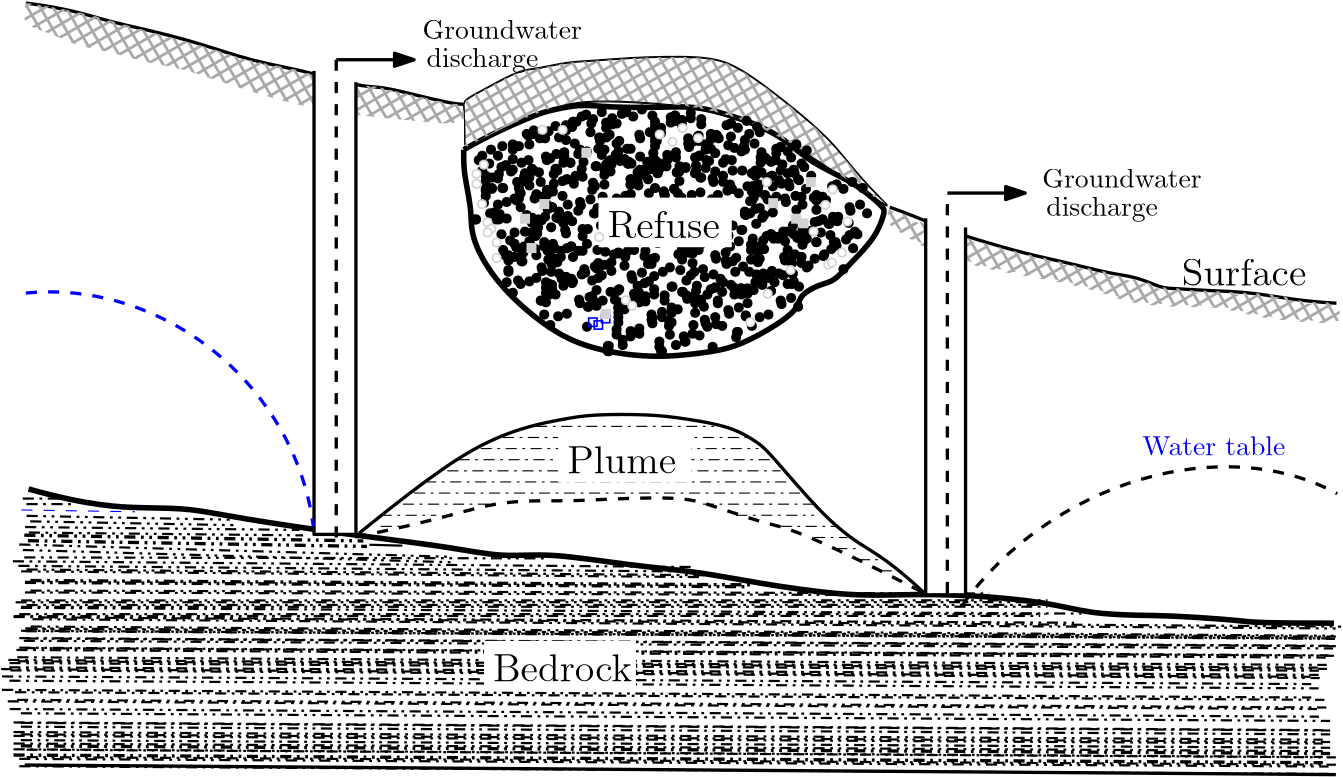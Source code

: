 <?xml version="1.0"?>
<!DOCTYPE ipe SYSTEM "ipe.dtd">
<ipe version="70206" creator="Ipe 7.2.9">
<info created="D:20201211031707" modified="D:20201211033534"/>
<ipestyle name="basic">
<symbol name="arrow/arc(spx)">
<path stroke="sym-stroke" fill="sym-stroke" pen="sym-pen">
0 0 m
-1 0.333 l
-1 -0.333 l
h
</path>
</symbol>
<symbol name="arrow/farc(spx)">
<path stroke="sym-stroke" fill="white" pen="sym-pen">
0 0 m
-1 0.333 l
-1 -0.333 l
h
</path>
</symbol>
<symbol name="arrow/ptarc(spx)">
<path stroke="sym-stroke" fill="sym-stroke" pen="sym-pen">
0 0 m
-1 0.333 l
-0.8 0 l
-1 -0.333 l
h
</path>
</symbol>
<symbol name="arrow/fptarc(spx)">
<path stroke="sym-stroke" fill="white" pen="sym-pen">
0 0 m
-1 0.333 l
-0.8 0 l
-1 -0.333 l
h
</path>
</symbol>
<symbol name="mark/circle(sx)" transformations="translations">
<path fill="sym-stroke">
0.6 0 0 0.6 0 0 e
0.4 0 0 0.4 0 0 e
</path>
</symbol>
<symbol name="mark/disk(sx)" transformations="translations">
<path fill="sym-stroke">
0.6 0 0 0.6 0 0 e
</path>
</symbol>
<symbol name="mark/fdisk(sfx)" transformations="translations">
<group>
<path fill="sym-fill">
0.5 0 0 0.5 0 0 e
</path>
<path fill="sym-stroke" fillrule="eofill">
0.6 0 0 0.6 0 0 e
0.4 0 0 0.4 0 0 e
</path>
</group>
</symbol>
<symbol name="mark/box(sx)" transformations="translations">
<path fill="sym-stroke" fillrule="eofill">
-0.6 -0.6 m
0.6 -0.6 l
0.6 0.6 l
-0.6 0.6 l
h
-0.4 -0.4 m
0.4 -0.4 l
0.4 0.4 l
-0.4 0.4 l
h
</path>
</symbol>
<symbol name="mark/square(sx)" transformations="translations">
<path fill="sym-stroke">
-0.6 -0.6 m
0.6 -0.6 l
0.6 0.6 l
-0.6 0.6 l
h
</path>
</symbol>
<symbol name="mark/fsquare(sfx)" transformations="translations">
<group>
<path fill="sym-fill">
-0.5 -0.5 m
0.5 -0.5 l
0.5 0.5 l
-0.5 0.5 l
h
</path>
<path fill="sym-stroke" fillrule="eofill">
-0.6 -0.6 m
0.6 -0.6 l
0.6 0.6 l
-0.6 0.6 l
h
-0.4 -0.4 m
0.4 -0.4 l
0.4 0.4 l
-0.4 0.4 l
h
</path>
</group>
</symbol>
<symbol name="mark/cross(sx)" transformations="translations">
<group>
<path fill="sym-stroke">
-0.43 -0.57 m
0.57 0.43 l
0.43 0.57 l
-0.57 -0.43 l
h
</path>
<path fill="sym-stroke">
-0.43 0.57 m
0.57 -0.43 l
0.43 -0.57 l
-0.57 0.43 l
h
</path>
</group>
</symbol>
<symbol name="arrow/fnormal(spx)">
<path stroke="sym-stroke" fill="white" pen="sym-pen">
0 0 m
-1 0.333 l
-1 -0.333 l
h
</path>
</symbol>
<symbol name="arrow/pointed(spx)">
<path stroke="sym-stroke" fill="sym-stroke" pen="sym-pen">
0 0 m
-1 0.333 l
-0.8 0 l
-1 -0.333 l
h
</path>
</symbol>
<symbol name="arrow/fpointed(spx)">
<path stroke="sym-stroke" fill="white" pen="sym-pen">
0 0 m
-1 0.333 l
-0.8 0 l
-1 -0.333 l
h
</path>
</symbol>
<symbol name="arrow/linear(spx)">
<path stroke="sym-stroke" pen="sym-pen">
-1 0.333 m
0 0 l
-1 -0.333 l
</path>
</symbol>
<symbol name="arrow/fdouble(spx)">
<path stroke="sym-stroke" fill="white" pen="sym-pen">
0 0 m
-1 0.333 l
-1 -0.333 l
h
-1 0 m
-2 0.333 l
-2 -0.333 l
h
</path>
</symbol>
<symbol name="arrow/double(spx)">
<path stroke="sym-stroke" fill="sym-stroke" pen="sym-pen">
0 0 m
-1 0.333 l
-1 -0.333 l
h
-1 0 m
-2 0.333 l
-2 -0.333 l
h
</path>
</symbol>
<pen name="heavier" value="0.8"/>
<pen name="fat" value="1.2"/>
<pen name="ultrafat" value="2"/>
<symbolsize name="large" value="5"/>
<symbolsize name="small" value="2"/>
<symbolsize name="tiny" value="1.1"/>
<arrowsize name="large" value="10"/>
<arrowsize name="small" value="5"/>
<arrowsize name="tiny" value="3"/>
<color name="red" value="1 0 0"/>
<color name="green" value="0 1 0"/>
<color name="blue" value="0 0 1"/>
<color name="yellow" value="1 1 0"/>
<color name="orange" value="1 0.647 0"/>
<color name="gold" value="1 0.843 0"/>
<color name="purple" value="0.627 0.125 0.941"/>
<color name="gray" value="0.745"/>
<color name="brown" value="0.647 0.165 0.165"/>
<color name="navy" value="0 0 0.502"/>
<color name="pink" value="1 0.753 0.796"/>
<color name="seagreen" value="0.18 0.545 0.341"/>
<color name="turquoise" value="0.251 0.878 0.816"/>
<color name="violet" value="0.933 0.51 0.933"/>
<color name="darkblue" value="0 0 0.545"/>
<color name="darkcyan" value="0 0.545 0.545"/>
<color name="darkgray" value="0.663"/>
<color name="darkgreen" value="0 0.392 0"/>
<color name="darkmagenta" value="0.545 0 0.545"/>
<color name="darkorange" value="1 0.549 0"/>
<color name="darkred" value="0.545 0 0"/>
<color name="lightblue" value="0.678 0.847 0.902"/>
<color name="lightcyan" value="0.878 1 1"/>
<color name="lightgray" value="0.827"/>
<color name="lightgreen" value="0.565 0.933 0.565"/>
<color name="lightyellow" value="1 1 0.878"/>
<dashstyle name="dashed" value="[4] 0"/>
<dashstyle name="dotted" value="[1 3] 0"/>
<dashstyle name="dash dotted" value="[4 2 1 2] 0"/>
<dashstyle name="dash dot dotted" value="[4 2 1 2 1 2] 0"/>
<textsize name="large" value="\large"/>
<textsize name="Large" value="\Large"/>
<textsize name="LARGE" value="\LARGE"/>
<textsize name="huge" value="\huge"/>
<textsize name="Huge" value="\Huge"/>
<textsize name="small" value="\small"/>
<textsize name="footnote" value="\footnotesize"/>
<textsize name="tiny" value="\tiny"/>
<textstyle name="center" begin="\begin{center}" end="\end{center}"/>
<textstyle name="itemize" begin="\begin{itemize}" end="\end{itemize}"/>
<textstyle name="item" begin="\begin{itemize}\item{}" end="\end{itemize}"/>
<gridsize name="4 pts" value="4"/>
<gridsize name="8 pts (~3 mm)" value="8"/>
<gridsize name="16 pts (~6 mm)" value="16"/>
<gridsize name="32 pts (~12 mm)" value="32"/>
<gridsize name="10 pts (~3.5 mm)" value="10"/>
<gridsize name="20 pts (~7 mm)" value="20"/>
<gridsize name="14 pts (~5 mm)" value="14"/>
<gridsize name="28 pts (~10 mm)" value="28"/>
<gridsize name="56 pts (~20 mm)" value="56"/>
<anglesize name="90 deg" value="90"/>
<anglesize name="60 deg" value="60"/>
<anglesize name="45 deg" value="45"/>
<anglesize name="30 deg" value="30"/>
<anglesize name="22.5 deg" value="22.5"/>
<opacity name="10%" value="0.1"/>
<opacity name="30%" value="0.3"/>
<opacity name="50%" value="0.5"/>
<opacity name="75%" value="0.75"/>
<tiling name="falling" angle="-60" step="4" width="1"/>
<tiling name="rising" angle="30" step="4" width="1"/>
</ipestyle>
<page>
<layer name="alpha"/>
<view layers="alpha" active="alpha"/>
<path layer="alpha" stroke="black" pen="ultrafat">
73.22 533.459 m
95.303 527.248
117.386 526.558
131.188 526.558
147.75 523.107
189.156 516.896
224.35 512.756
244.363 508.615
259.545 510.685
289.909 505.855
314.062 503.785
334.765 499.644
367.889 494.813
387.212 495.503
410.675 495.503
440.349 492.743
454.841 488.603
473.474 487.912
483.825 487.912
504.528 486.532
510.738 485.842
517.639 485.152
543.173 485.152 c
</path>
<path stroke="black" pen="fat">
71.8399 434.085 m
543.863 430.635 l
</path>
<path stroke="black" dash="dash dot dotted" pen="heavier">
72.53 439.606 m
543.863 436.846 l
</path>
<path matrix="1 0 0 1 -2.07044 1.37999" stroke="black" dash="dash dot dotted" pen="fat">
72.53 439.606 m
543.863 436.846 l
</path>
<path matrix="1 0 0 1 -2.07044 3.45027" stroke="black" dash="dash dot dotted" pen="heavier">
72.53 439.606 m
543.863 436.846 l
</path>
<path matrix="1 0 0 1 -2.07044 5.52054" stroke="black" dash="dash dot dotted" pen="heavier">
72.53 439.606 m
543.863 436.846 l
</path>
<path matrix="1 0 0 1 -2.07044 8.28091" stroke="black" dash="dash dot dotted" pen="heavier">
72.53 439.606 m
543.863 436.846 l
</path>
<path matrix="1 0 0 1 -2.07044 9.6611" stroke="black" dash="dash dot dotted" pen="heavier">
72.53 439.606 m
543.863 436.846 l
</path>
<path matrix="1 0 0 1 -2.07044 13.1116" stroke="black" dash="dash dot dotted" pen="heavier">
72.53 439.606 m
543.863 436.846 l
</path>
<path matrix="1 0 0 1 -3.45063 17.9422" stroke="black" dash="dash dot dotted" pen="heavier">
72.53 439.606 m
543.863 436.846 l
</path>
<path matrix="1 0 0 1 -4.14072 20.7026" stroke="black" dash="dash dot dotted" pen="heavier">
72.53 439.606 m
543.863 436.846 l
</path>
<path matrix="1 0 0 1 -6.21089 24.8428" stroke="black" dash="dash dot dotted" pen="heavier">
72.53 439.606 m
543.863 436.846 l
</path>
<path matrix="1 0 0 1 -6.21089 29.6734" stroke="black" dash="dash dot dotted" pen="heavier">
72.53 439.606 m
543.863 436.846 l
</path>
<path matrix="1 0 0 1 -0.690149 36.5744" stroke="black" dash="dash dot dotted" pen="heavier">
72.53 439.606 m
543.863 436.846 l
</path>
<path matrix="1 0 0 1 -0.00005641 40.0248" stroke="black" dash="dash dot dotted" pen="heavier">
72.53 439.606 m
543.863 436.846 l
</path>
<path matrix="1 0 0 1 -0.00005641 43.4753" stroke="black" dash="dash dot dotted" pen="heavier">
72.53 439.606 m
543.863 436.846 l
</path>
<path matrix="0.995161 0.00867416 -0.0234566 2.69111 14.7797 -696.409" stroke="black" dash="dash dot dotted" pen="heavier">
72.53 439.606 m
543.863 436.846 l
</path>
<path matrix="0.810015 0 0 0.750012 11.7093 160.962" stroke="black" dash="dash dot dotted" pen="heavier">
72.53 439.606 m
543.863 436.846 l
</path>
<path matrix="0.732193 0 0 0.374888 20.804 332.08" stroke="black" dash="dash dot dotted" pen="heavier">
72.53 439.606 m
543.863 436.846 l
</path>
<path matrix="0.551749 0 0 0.562552 33.8916 253.205" stroke="black" dash="dash dot dotted" pen="fat">
72.53 439.606 m
543.863 436.846 l
</path>
<path matrix="0.51971 0 0 0.750012 34.8352 174.764" stroke="black" dash="dash dot dotted" pen="heavier">
72.53 439.606 m
543.863 436.846 l
</path>
<path matrix="0.401072 0 0 0.128855 42.606 452.184" stroke="black" dash="dash dot dotted" pen="heavier">
72.53 439.606 m
543.863 436.846 l
</path>
<path matrix="0.258961 0 0 0.750012 52.9132 187.12" stroke="black" dash="dash dot dotted" pen="fat">
72.53 439.606 m
543.863 436.846 l
</path>
<path stroke="black" dash="dash dot dotted" pen="heavier">
72.53 523.797 m
145.68 522.417 l
</path>
<path stroke="black" dash="dash dotted" pen="heavier">
71.1498 530.008 m
87.712 530.008 l
</path>
<path stroke="black" pen="ultrafat">
229.871 655.605 m
239.532 661.126
255.404 668.026
259.545 669.407
271.967 672.167
281.628 670.787
301.641 670.787
314.752 671.477
332.005 665.956
336.835 663.886
345.116 659.745
354.778 650.774
370.65 643.873
381.001 634.902
381.691 633.522
378.241 623.861
368.579 614.199
363.059 607.988
358.228 607.298
350.637 603.158
350.637 599.017
344.426 593.497
328.554 584.525
316.823 582.455
297.5 580.385
274.727 583.835
259.545 591.426
241.603 607.298
232.631 623.171
232.631 632.142
231.941 637.662
229.871 648.014
229.871 652.154
229.871 655.605 c
</path>
<path stroke="black" fill="darkgray" tiling="rising">
230.281 657.2 m
230.281 665.052
229.967 671.334
229.653 673.219
238.134 677.616
250.07 684.213
256.352 684.527
267.032 687.04
275.513 687.354
290.59 688.61
302.526 688.924
313.834 688.924
323.571 687.668
332.68 682.642
345.558 672.905
361.892 659.398
371.001 647.148
382.309 635.526
382.309 635.526
382.309 634.898
367.232 644.635
350.898 655.943
330.795 666.309
312.891 670.706
297.186 672.277
277.083 673.219
264.519 671.648
245.987 664.11
231.224 656.257
231.224 656.257 c
</path>
<path matrix="1 0 0 1 0.00008148 0.313755" stroke="black" fill="darkgray" tiling="falling">
230.281 657.2 m
230.281 665.052
229.967 671.334
229.653 673.219
238.134 677.616
250.07 684.213
256.352 684.527
267.032 687.04
275.513 687.354
290.59 688.61
302.526 688.924
313.834 688.924
323.571 687.668
332.68 682.642
345.558 672.905
361.892 659.398
371.001 647.148
382.309 635.526
382.309 635.526
382.309 634.898
367.232 644.635
350.898 655.943
330.795 666.309
312.891 670.706
297.186 672.277
277.083 673.219
264.519 671.648
245.987 664.11
231.224 656.257
231.224 656.257 c
</path>
<path stroke="black" pen="fat">
72.2856 708.399 m
87.0486 706.514
100.241 702.117
116.575 698.662
134.793 693.95
153.953 687.354
171.857 684.213
182.851 680.758
194.159 678.245
200.755 678.245
213.319 675.104
226.512 671.963
229.653 671.963 c
</path>
<path stroke="black" pen="fat">
383.251 634.898 m
388.905 633.013
402.726 627.045
414.348 623.276
432.88 617.936
446.701 615.109
462.092 611.026
472.771 609.769
480.938 605.686
485.964 605.686
498.842 604.744
514.548 604.43
531.509 600.974
544.074 600.346 c
</path>
<use name="mark/disk(sx)" pos="251.64 645.892" size="normal" stroke="black"/>
<use name="mark/disk(sx)" pos="278.339 655.943" size="normal" stroke="black"/>
<use name="mark/disk(sx)" pos="268.288 650.917" size="normal" stroke="black"/>
<use name="mark/disk(sx)" pos="265.775 653.116" size="normal" stroke="black"/>
<use name="mark/disk(sx)" pos="269.859 657.828" size="normal" stroke="black"/>
<use name="mark/disk(sx)" pos="285.878 658.77" size="normal" stroke="black"/>
<use name="mark/disk(sx)" pos="289.961 655.943" size="normal" stroke="black"/>
<use name="mark/disk(sx)" pos="286.192 651.86" size="normal" stroke="black"/>
<use name="mark/disk(sx)" pos="282.109 651.232" size="normal" stroke="black"/>
<use name="mark/disk(sx)" pos="272.371 648.719" size="normal" stroke="black"/>
<use name="mark/disk(sx)" pos="270.173 645.892" size="normal" stroke="black"/>
<use name="mark/disk(sx)" pos="265.461 638.981" size="normal" stroke="black"/>
<use name="mark/disk(sx)" pos="260.121 634.27" size="normal" stroke="black"/>
<use name="mark/disk(sx)" pos="257.608 638.667" size="normal" stroke="black"/>
<use name="mark/disk(sx)" pos="266.089 653.116" size="normal" stroke="black"/>
<use name="mark/disk(sx)" pos="261.064 652.488" size="normal" stroke="black"/>
<use name="mark/disk(sx)" pos="256.98 647.462" size="normal" stroke="black"/>
<use name="mark/disk(sx)" pos="253.525 645.578" size="normal" stroke="black"/>
<use name="mark/disk(sx)" pos="251.64 644.321" size="normal" stroke="black"/>
<use name="mark/disk(sx)" pos="249.756 638.039" size="normal" stroke="black"/>
<use name="mark/disk(sx)" pos="250.384 634.898" size="normal" stroke="black"/>
<use name="mark/disk(sx)" pos="248.185 625.789" size="normal" stroke="black"/>
<use name="mark/disk(sx)" pos="248.185 621.706" size="normal" stroke="black"/>
<use name="mark/disk(sx)" pos="248.813 620.449" size="normal" stroke="black"/>
<use name="mark/disk(sx)" pos="251.012 618.25" size="normal" stroke="black"/>
<use name="mark/disk(sx)" pos="260.435 616.052" size="normal" stroke="black"/>
<use name="mark/disk(sx)" pos="260.435 616.052" size="normal" stroke="black"/>
<use name="mark/disk(sx)" pos="260.121 619.193" size="normal" stroke="black"/>
<use name="mark/disk(sx)" pos="255.41 638.039" size="normal" stroke="black"/>
<use name="mark/disk(sx)" pos="250.384 639.924" size="normal" stroke="black"/>
<use name="mark/disk(sx)" pos="248.185 638.039" size="normal" stroke="black"/>
<use name="mark/disk(sx)" pos="239.076 650.603" size="normal" stroke="black"/>
<use name="mark/disk(sx)" pos="242.217 653.43" size="normal" stroke="black"/>
<use name="mark/disk(sx)" pos="253.525 657.514" size="normal" stroke="black"/>
<use name="mark/disk(sx)" pos="259.179 659.712" size="normal" stroke="black"/>
<use name="mark/disk(sx)" pos="284.936 665.052" size="normal" stroke="black"/>
<use name="mark/disk(sx)" pos="298.756 665.68" size="normal" stroke="black"/>
<use name="mark/disk(sx)" pos="320.744 660.969" size="normal" stroke="black"/>
<use name="mark/disk(sx)" pos="325.141 657.2" size="normal" stroke="black"/>
<use name="mark/disk(sx)" pos="330.167 648.09" size="normal" stroke="black"/>
<use name="mark/disk(sx)" pos="333.622 642.437" size="normal" stroke="black"/>
<use name="mark/disk(sx)" pos="333.622 640.552" size="normal" stroke="black"/>
<use name="mark/disk(sx)" pos="333.622 637.097" size="normal" stroke="black"/>
<use name="mark/disk(sx)" pos="332.994 632.699" size="normal" stroke="black"/>
<use name="mark/disk(sx)" pos="330.167 626.731" size="normal" stroke="black"/>
<use name="mark/disk(sx)" pos="329.853 626.731" size="normal" stroke="black"/>
<use name="mark/disk(sx)" pos="307.237 622.962" size="normal" stroke="black"/>
<use name="mark/disk(sx)" pos="295.301 619.193" size="normal" stroke="black"/>
<use name="mark/disk(sx)" pos="287.763 617.936" size="normal" stroke="black"/>
<use name="mark/disk(sx)" pos="268.916 629.872" size="normal" stroke="black"/>
<use name="mark/disk(sx)" pos="273 651.232" size="normal" stroke="black"/>
<use name="mark/disk(sx)" pos="283.051 650.289" size="normal" stroke="black"/>
<use name="mark/disk(sx)" pos="313.205 647.148" size="normal" stroke="black"/>
<use name="mark/disk(sx)" pos="313.205 647.148" size="normal" stroke="black"/>
<use name="mark/disk(sx)" pos="289.019 650.603" size="normal" stroke="black"/>
<use name="mark/disk(sx)" pos="289.019 650.603" size="normal" stroke="black"/>
<use name="mark/disk(sx)" pos="281.166 650.289" size="normal" stroke="black"/>
<use name="mark/disk(sx)" pos="270.173 646.206" size="normal" stroke="black"/>
<use name="mark/disk(sx)" pos="292.474 647.462" size="normal" stroke="black"/>
<use name="mark/disk(sx)" pos="309.75 649.347" size="normal" stroke="black"/>
<use name="mark/disk(sx)" pos="316.975 649.033" size="normal" stroke="black"/>
<use name="mark/disk(sx)" pos="326.712 648.09" size="normal" stroke="black"/>
<use name="mark/disk(sx)" pos="335.821 641.808" size="normal" stroke="black"/>
<use name="mark/disk(sx)" pos="344.93 626.103" size="normal" stroke="black"/>
<use name="mark/disk(sx)" pos="344.93 625.475" size="normal" stroke="black"/>
<use name="mark/disk(sx)" pos="337.706 622.962" size="normal" stroke="black"/>
<use name="mark/disk(sx)" pos="325.77 620.763" size="normal" stroke="black"/>
<use name="mark/disk(sx)" pos="253.211 651.86" size="normal" stroke="black"/>
<use name="mark/disk(sx)" pos="242.531 646.834" size="normal" stroke="black"/>
<use name="mark/disk(sx)" pos="242.217 645.264" size="normal" stroke="black"/>
<use name="mark/disk(sx)" pos="248.813 637.411" size="normal" stroke="black"/>
<use name="mark/disk(sx)" pos="263.262 631.129" size="normal" stroke="black"/>
<use name="mark/disk(sx)" pos="279.282 628.302" size="normal" stroke="black"/>
<use name="mark/disk(sx)" pos="284.936 625.475" size="normal" stroke="black"/>
<use name="mark/disk(sx)" pos="287.763 613.853" size="normal" stroke="black"/>
<use name="mark/disk(sx)" pos="283.051 611.968" size="normal" stroke="black"/>
<use name="mark/disk(sx)" pos="268.602 609.141" size="normal" stroke="black"/>
<use name="mark/disk(sx)" pos="264.833 616.994" size="normal" stroke="black"/>
<use name="mark/disk(sx)" pos="264.833 619.193" size="normal" stroke="black"/>
<use name="mark/disk(sx)" pos="265.775 629.244" size="normal" stroke="black"/>
<use name="mark/disk(sx)" pos="265.775 631.443" size="normal" stroke="black"/>
<use name="mark/disk(sx)" pos="257.923 630.186" size="normal" stroke="black"/>
<use name="mark/disk(sx)" pos="256.666 627.674" size="normal" stroke="black"/>
<use name="mark/disk(sx)" pos="255.724 624.532" size="normal" stroke="black"/>
<use name="mark/disk(sx)" pos="253.525 622.648" size="normal" stroke="black"/>
<use name="mark/disk(sx)" pos="245.358 630.815" size="normal" stroke="black"/>
<use name="mark/disk(sx)" pos="240.018 641.494" size="normal" stroke="black"/>
<use name="mark/disk(sx)" pos="240.018 641.808" size="normal" stroke="black"/>
<use name="mark/disk(sx)" pos="242.845 632.385" size="normal" stroke="black"/>
<use name="mark/disk(sx)" pos="242.531 630.5" size="normal" stroke="black"/>
<use name="mark/disk(sx)" pos="246.615 622.962" size="normal" stroke="black"/>
<use name="mark/disk(sx)" pos="251.326 618.564" size="normal" stroke="black"/>
<use name="mark/disk(sx)" pos="256.038 609.455" size="normal" stroke="black"/>
<use name="mark/disk(sx)" pos="261.692 606.943" size="normal" stroke="black"/>
<use name="mark/disk(sx)" pos="276.769 600.974" size="normal" stroke="black"/>
<use name="mark/disk(sx)" pos="284.308 601.603" size="normal" stroke="black"/>
<use name="mark/disk(sx)" pos="310.064 603.173" size="normal" stroke="black"/>
<use name="mark/disk(sx)" pos="313.519 604.744" size="normal" stroke="black"/>
<use name="mark/disk(sx)" pos="322.314 609.141" size="normal" stroke="black"/>
<use name="mark/disk(sx)" pos="327.654 611.654" size="normal" stroke="black"/>
<use name="mark/disk(sx)" pos="336.449 616.366" size="normal" stroke="black"/>
<use name="mark/disk(sx)" pos="348.385 628.302" size="normal" stroke="black"/>
<use name="mark/disk(sx)" pos="351.84 635.84" size="normal" stroke="black"/>
<use name="mark/disk(sx)" pos="340.847 646.206" size="normal" stroke="black"/>
<use name="mark/disk(sx)" pos="340.847 646.206" size="normal" stroke="black"/>
<use name="mark/disk(sx)" pos="360.321 637.411" size="normal" stroke="black"/>
<use name="mark/disk(sx)" pos="362.834 631.443" size="normal" stroke="black"/>
<use name="mark/disk(sx)" pos="370.687 626.103" size="normal" stroke="black"/>
<use name="mark/disk(sx)" pos="368.802 624.847" size="normal" stroke="black"/>
<use name="mark/disk(sx)" pos="350.27 623.904" size="normal" stroke="black"/>
<use name="mark/disk(sx)" pos="346.501 619.507" size="normal" stroke="black"/>
<use name="mark/disk(sx)" pos="346.501 607.257" size="normal" stroke="black"/>
<use name="mark/disk(sx)" pos="340.533 604.744" size="normal" stroke="black"/>
<use name="mark/disk(sx)" pos="329.853 603.487" size="normal" stroke="black"/>
<use name="mark/disk(sx)" pos="327.34 603.487" size="normal" stroke="black"/>
<use name="mark/disk(sx)" pos="321.372 600.346" size="normal" stroke="black"/>
<use name="mark/disk(sx)" pos="316.346 599.09" size="normal" stroke="black"/>
<use name="mark/disk(sx)" pos="307.237 617.936" size="normal" stroke="black"/>
<use name="mark/disk(sx)" pos="307.237 617.936" size="normal" stroke="black"/>
<use name="mark/disk(sx)" pos="298.756 616.68" size="normal" stroke="black"/>
<use name="mark/disk(sx)" pos="297.814 616.366" size="normal" stroke="black"/>
<use name="mark/disk(sx)" pos="297.5 614.481" size="normal" stroke="black"/>
<use name="mark/disk(sx)" pos="257.608 644.007" size="normal" stroke="black"/>
<use name="mark/disk(sx)" pos="262.32 646.834" size="normal" stroke="black"/>
<use name="mark/disk(sx)" pos="263.576 648.09" size="normal" stroke="black"/>
<use name="mark/disk(sx)" pos="271.743 655.629" size="normal" stroke="black"/>
<use name="mark/disk(sx)" pos="275.513 661.911" size="normal" stroke="black"/>
<use name="mark/disk(sx)" pos="275.827 665.052" size="normal" stroke="black"/>
<use name="mark/disk(sx)" pos="270.487 665.68" size="normal" stroke="black"/>
<use name="mark/disk(sx)" pos="269.23 665.68" size="normal" stroke="black"/>
<use name="mark/disk(sx)" pos="262.948 664.11" size="normal" stroke="black"/>
<use name="mark/disk(sx)" pos="255.096 662.539" size="normal" stroke="black"/>
<use name="mark/disk(sx)" pos="252.583 661.283" size="normal" stroke="black"/>
<use name="mark/disk(sx)" pos="243.788 656.885" size="normal" stroke="black"/>
<use name="mark/disk(sx)" pos="239.704 655.629" size="normal" stroke="black"/>
<use name="mark/disk(sx)" pos="236.563 653.43" size="normal" stroke="black"/>
<use name="mark/disk(sx)" pos="235.307 651.86" size="normal" stroke="black"/>
<use name="mark/disk(sx)" pos="236.563 648.09" size="normal" stroke="black"/>
<use name="mark/disk(sx)" pos="237.82 641.494" size="normal" stroke="black"/>
<use name="mark/disk(sx)" pos="237.82 638.981" size="normal" stroke="black"/>
<use name="mark/disk(sx)" pos="240.961 633.013" size="normal" stroke="black"/>
<use name="mark/disk(sx)" pos="241.589 630.5" size="normal" stroke="black"/>
<use name="mark/disk(sx)" pos="243.474 625.161" size="normal" stroke="black"/>
<use name="mark/disk(sx)" pos="244.102 619.507" size="normal" stroke="black"/>
<use name="mark/disk(sx)" pos="244.73 617.622" size="normal" stroke="black"/>
<use name="mark/disk(sx)" pos="245.987 611.654" size="normal" stroke="black"/>
<use name="mark/disk(sx)" pos="249.442 608.513" size="normal" stroke="black"/>
<use name="mark/disk(sx)" pos="259.493 607.885" size="normal" stroke="black"/>
<use name="mark/disk(sx)" pos="272.686 619.193" size="normal" stroke="black"/>
<use name="mark/disk(sx)" pos="272.686 627.045" size="normal" stroke="black"/>
<use name="mark/disk(sx)" pos="276.141 641.18" size="normal" stroke="black"/>
<use name="mark/disk(sx)" pos="277.083 642.437" size="normal" stroke="black"/>
<use name="mark/disk(sx)" pos="299.071 651.546" size="normal" stroke="black"/>
<use name="mark/disk(sx)" pos="312.263 658.456" size="normal" stroke="black"/>
<use name="mark/disk(sx)" pos="314.148 660.341" size="normal" stroke="black"/>
<use name="mark/disk(sx)" pos="327.34 656.257" size="normal" stroke="black"/>
<use name="mark/disk(sx)" pos="329.853 655.001" size="normal" stroke="black"/>
<use name="mark/disk(sx)" pos="339.276 645.578" size="normal" stroke="black"/>
<use name="mark/disk(sx)" pos="345.558 638.039" size="normal" stroke="black"/>
<use name="mark/disk(sx)" pos="345.872 636.783" size="normal" stroke="black"/>
<use name="mark/disk(sx)" pos="341.161 633.013" size="normal" stroke="black"/>
<use name="mark/disk(sx)" pos="338.02 632.071" size="normal" stroke="black"/>
<use name="mark/disk(sx)" pos="335.193 628.93" size="normal" stroke="black"/>
<use name="mark/disk(sx)" pos="321.372 625.161" size="normal" stroke="black"/>
<use name="mark/disk(sx)" pos="314.776 621.077" size="normal" stroke="black"/>
<use name="mark/disk(sx)" pos="311.007 618.564" size="normal" stroke="black"/>
<use name="mark/disk(sx)" pos="308.494 616.052" size="normal" stroke="black"/>
<use name="mark/disk(sx)" pos="304.096 613.225" size="normal" stroke="black"/>
<use name="mark/disk(sx)" pos="301.583 611.654" size="normal" stroke="black"/>
<use name="mark/disk(sx)" pos="298.442 610.084" size="normal" stroke="black"/>
<use name="mark/disk(sx)" pos="294.987 607.571" size="normal" stroke="black"/>
<use name="mark/disk(sx)" pos="292.474 606.628" size="normal" stroke="black"/>
<use name="mark/disk(sx)" pos="285.564 605.058" size="normal" stroke="black"/>
<use name="mark/disk(sx)" pos="285.564 605.058" size="normal" stroke="black"/>
<use name="mark/disk(sx)" pos="285.25 604.744" size="normal" stroke="black"/>
<use name="mark/disk(sx)" pos="263.576 615.109" size="normal" stroke="black"/>
<use name="mark/disk(sx)" pos="262.948 615.109" size="normal" stroke="black"/>
<use name="mark/disk(sx)" pos="251.955 626.103" size="normal" stroke="black"/>
<use name="mark/disk(sx)" pos="323.257 644.007" size="normal" stroke="black"/>
<use name="mark/disk(sx)" pos="321.372 639.295" size="normal" stroke="black"/>
<use name="mark/disk(sx)" pos="321.372 632.385" size="normal" stroke="black"/>
<use name="mark/disk(sx)" pos="317.917 628.616" size="normal" stroke="black"/>
<use name="mark/disk(sx)" pos="299.699 630.5" size="normal" stroke="black"/>
<use name="mark/disk(sx)" pos="296.558 639.924" size="normal" stroke="black"/>
<use name="mark/disk(sx)" pos="293.417 648.405" size="normal" stroke="black"/>
<use name="mark/disk(sx)" pos="289.333 651.232" size="normal" stroke="black"/>
<use name="mark/disk(sx)" pos="284.622 653.744" size="normal" stroke="black"/>
<use name="mark/disk(sx)" pos="279.596 653.744" size="normal" stroke="black"/>
<use name="mark/disk(sx)" pos="300.013 662.225" size="normal" stroke="black"/>
<use name="mark/disk(sx)" pos="321.686 659.712" size="normal" stroke="black"/>
<use name="mark/disk(sx)" pos="331.109 659.084" size="normal" stroke="black"/>
<use name="mark/disk(sx)" pos="338.334 652.802" size="normal" stroke="black"/>
<use name="mark/disk(sx)" pos="346.501 647.148" size="normal" stroke="black"/>
<use name="mark/disk(sx)" pos="350.27 644.949" size="normal" stroke="black"/>
<use name="mark/disk(sx)" pos="355.924 638.353" size="normal" stroke="black"/>
<use name="mark/disk(sx)" pos="356.866 637.411" size="normal" stroke="black"/>
<use name="mark/disk(sx)" pos="354.982 626.417" size="normal" stroke="black"/>
<use name="mark/disk(sx)" pos="356.866 622.334" size="normal" stroke="black"/>
<use name="mark/disk(sx)" pos="356.866 622.334" size="normal" stroke="black"/>
<use name="mark/disk(sx)" pos="359.693 617.936" size="normal" stroke="black"/>
<use name="mark/disk(sx)" pos="362.206 619.821" size="normal" stroke="black"/>
<use name="mark/disk(sx)" pos="363.148 622.334" size="normal" stroke="black"/>
<use name="mark/disk(sx)" pos="361.892 624.847" size="normal" stroke="black"/>
<use name="mark/disk(sx)" pos="349.328 638.981" size="normal" stroke="black"/>
<use name="mark/disk(sx)" pos="343.36 644.635" size="normal" stroke="black"/>
<use name="mark/disk(sx)" pos="343.988 648.09" size="normal" stroke="black"/>
<use name="mark/disk(sx)" pos="342.417 654.373" size="normal" stroke="black"/>
<use name="mark/disk(sx)" pos="336.449 661.911" size="normal" stroke="black"/>
<use name="mark/disk(sx)" pos="332.68 661.283" size="normal" stroke="black"/>
<use name="mark/disk(sx)" pos="326.084 660.341" size="normal" stroke="black"/>
<use matrix="1 0 0 1 -34.8658 19.7885" name="mark/disk(sx)" pos="333.622 642.437" size="normal" stroke="black"/>
<use matrix="1 0 0 1 -34.8658 19.7885" name="mark/disk(sx)" pos="333.622 640.552" size="normal" stroke="black"/>
<use matrix="1 0 0 1 -34.8658 19.7885" name="mark/disk(sx)" pos="333.622 637.097" size="normal" stroke="black"/>
<use matrix="1 0 0 1 -34.8658 19.7885" name="mark/disk(sx)" pos="332.994 632.699" size="normal" stroke="black"/>
<use matrix="1 0 0 1 -34.8658 19.7885" name="mark/disk(sx)" pos="330.167 626.731" size="normal" stroke="black"/>
<use matrix="1 0 0 1 -34.8658 19.7885" name="mark/disk(sx)" pos="329.853 626.731" size="normal" stroke="black"/>
<use matrix="1 0 0 1 -34.8658 19.7885" name="mark/disk(sx)" pos="335.821 641.808" size="normal" stroke="black"/>
<use matrix="1 0 0 1 -34.8658 19.7885" name="mark/disk(sx)" pos="348.385 628.302" size="normal" stroke="black"/>
<use matrix="1 0 0 1 -34.8658 19.7885" name="mark/disk(sx)" pos="351.84 635.84" size="normal" stroke="black"/>
<use matrix="1 0 0 1 -34.8658 19.7885" name="mark/disk(sx)" pos="340.847 646.206" size="normal" stroke="black"/>
<use matrix="1 0 0 1 -34.8658 19.7885" name="mark/disk(sx)" pos="340.847 646.206" size="normal" stroke="black"/>
<use matrix="1 0 0 1 -34.8658 19.7885" name="mark/disk(sx)" pos="339.276 645.578" size="normal" stroke="black"/>
<use matrix="1 0 0 1 -34.8658 19.7885" name="mark/disk(sx)" pos="345.558 638.039" size="normal" stroke="black"/>
<use matrix="1 0 0 1 -34.8658 19.7885" name="mark/disk(sx)" pos="345.872 636.783" size="normal" stroke="black"/>
<use matrix="1 0 0 1 -34.8658 19.7885" name="mark/disk(sx)" pos="341.161 633.013" size="normal" stroke="black"/>
<use matrix="1 0 0 1 -34.8658 19.7885" name="mark/disk(sx)" pos="338.02 632.071" size="normal" stroke="black"/>
<use matrix="1 0 0 1 -34.8658 19.7885" name="mark/disk(sx)" pos="335.193 628.93" size="normal" stroke="black"/>
<use matrix="1 0 0 1 -34.8658 19.7885" name="mark/disk(sx)" pos="346.501 647.148" size="normal" stroke="black"/>
<use matrix="1 0 0 1 -34.8658 19.7885" name="mark/disk(sx)" pos="350.27 644.949" size="normal" stroke="black"/>
<use matrix="1 0 0 1 -34.8658 19.7885" name="mark/disk(sx)" pos="349.328 638.981" size="normal" stroke="black"/>
<use matrix="1 0 0 1 -34.8658 19.7885" name="mark/disk(sx)" pos="343.36 644.635" size="normal" stroke="black"/>
<use matrix="1 0 0 1 -55.2827 -27.6416" name="mark/disk(sx)" pos="333.622 642.437" size="normal" stroke="black"/>
<use matrix="1 0 0 1 -55.2827 -27.6416" name="mark/disk(sx)" pos="333.622 640.552" size="normal" stroke="black"/>
<use matrix="1 0 0 1 -55.2827 -27.6416" name="mark/disk(sx)" pos="333.622 637.097" size="normal" stroke="black"/>
<use matrix="1 0 0 1 -55.2827 -27.6416" name="mark/disk(sx)" pos="332.994 632.699" size="normal" stroke="black"/>
<use matrix="1 0 0 1 -55.2827 -27.6416" name="mark/disk(sx)" pos="330.167 626.731" size="normal" stroke="black"/>
<use matrix="1 0 0 1 -55.2827 -27.6416" name="mark/disk(sx)" pos="329.853 626.731" size="normal" stroke="black"/>
<use matrix="1 0 0 1 -55.2827 -27.6416" name="mark/disk(sx)" pos="335.821 641.808" size="normal" stroke="black"/>
<use matrix="1 0 0 1 -55.2827 -27.6416" name="mark/disk(sx)" pos="348.385 628.302" size="normal" stroke="black"/>
<use matrix="1 0 0 1 -55.2827 -27.6416" name="mark/disk(sx)" pos="351.84 635.84" size="normal" stroke="black"/>
<use matrix="1 0 0 1 -55.2827 -27.6416" name="mark/disk(sx)" pos="340.847 646.206" size="normal" stroke="black"/>
<use matrix="1 0 0 1 -55.2827 -27.6416" name="mark/disk(sx)" pos="340.847 646.206" size="normal" stroke="black"/>
<use matrix="1 0 0 1 -55.2827 -27.6416" name="mark/disk(sx)" pos="339.276 645.578" size="normal" stroke="black"/>
<use matrix="1 0 0 1 -55.2827 -27.6416" name="mark/disk(sx)" pos="345.558 638.039" size="normal" stroke="black"/>
<use matrix="1 0 0 1 -55.2827 -27.6416" name="mark/disk(sx)" pos="345.872 636.783" size="normal" stroke="black"/>
<use matrix="1 0 0 1 -55.2827 -27.6416" name="mark/disk(sx)" pos="341.161 633.013" size="normal" stroke="black"/>
<use matrix="1 0 0 1 -55.2827 -27.6416" name="mark/disk(sx)" pos="338.02 632.071" size="normal" stroke="black"/>
<use matrix="1 0 0 1 -55.2827 -27.6416" name="mark/disk(sx)" pos="335.193 628.93" size="normal" stroke="black"/>
<use matrix="1 0 0 1 -55.2827 -27.6416" name="mark/disk(sx)" pos="346.501 647.148" size="normal" stroke="black"/>
<use matrix="1 0 0 1 -55.2827 -27.6416" name="mark/disk(sx)" pos="350.27 644.949" size="normal" stroke="black"/>
<use matrix="1 0 0 1 -55.2827 -27.6416" name="mark/disk(sx)" pos="349.328 638.981" size="normal" stroke="black"/>
<use matrix="1 0 0 1 -55.2827 -27.6416" name="mark/disk(sx)" pos="343.36 644.635" size="normal" stroke="black"/>
<use matrix="1 0 0 1 -21.3592 -22.3018" name="mark/disk(sx)" pos="333.622 642.437" size="normal" stroke="black"/>
<use matrix="1 0 0 1 -21.3592 -22.3018" name="mark/disk(sx)" pos="333.622 640.552" size="normal" stroke="black"/>
<use matrix="1 0 0 1 -21.3592 -22.3018" name="mark/disk(sx)" pos="333.622 637.097" size="normal" stroke="black"/>
<use matrix="1 0 0 1 -21.3592 -22.3018" name="mark/disk(sx)" pos="332.994 632.699" size="normal" stroke="black"/>
<use matrix="1 0 0 1 -21.3592 -22.3018" name="mark/disk(sx)" pos="330.167 626.731" size="normal" stroke="black"/>
<use matrix="1 0 0 1 -21.3592 -22.3018" name="mark/disk(sx)" pos="329.853 626.731" size="normal" stroke="black"/>
<use matrix="1 0 0 1 -21.3592 -22.3018" name="mark/disk(sx)" pos="335.821 641.808" size="normal" stroke="black"/>
<use matrix="1 0 0 1 -21.3592 -22.3018" name="mark/disk(sx)" pos="348.385 628.302" size="normal" stroke="black"/>
<use matrix="1 0 0 1 -21.3592 -22.3018" name="mark/disk(sx)" pos="351.84 635.84" size="normal" stroke="black"/>
<use matrix="1 0 0 1 -21.3592 -22.3018" name="mark/disk(sx)" pos="340.847 646.206" size="normal" stroke="black"/>
<use matrix="1 0 0 1 -21.3592 -22.3018" name="mark/disk(sx)" pos="340.847 646.206" size="normal" stroke="black"/>
<use matrix="1 0 0 1 -21.3592 -22.3018" name="mark/disk(sx)" pos="339.276 645.578" size="normal" stroke="black"/>
<use matrix="1 0 0 1 -21.3592 -22.3018" name="mark/disk(sx)" pos="345.558 638.039" size="normal" stroke="black"/>
<use matrix="1 0 0 1 -21.3592 -22.3018" name="mark/disk(sx)" pos="345.872 636.783" size="normal" stroke="black"/>
<use matrix="1 0 0 1 -21.3592 -22.3018" name="mark/disk(sx)" pos="341.161 633.013" size="normal" stroke="black"/>
<use matrix="1 0 0 1 -21.3592 -22.3018" name="mark/disk(sx)" pos="338.02 632.071" size="normal" stroke="black"/>
<use matrix="1 0 0 1 -21.3592 -22.3018" name="mark/disk(sx)" pos="335.193 628.93" size="normal" stroke="black"/>
<use matrix="1 0 0 1 -21.3592 -22.3018" name="mark/disk(sx)" pos="346.501 647.148" size="normal" stroke="black"/>
<use matrix="1 0 0 1 -21.3592 -22.3018" name="mark/disk(sx)" pos="350.27 644.949" size="normal" stroke="black"/>
<use matrix="1 0 0 1 -21.3592 -22.3018" name="mark/disk(sx)" pos="349.328 638.981" size="normal" stroke="black"/>
<use matrix="1 0 0 1 -21.3592 -22.3018" name="mark/disk(sx)" pos="343.36 644.635" size="normal" stroke="black"/>
<use matrix="1 0 0 1 2.19877 -21.9877" name="mark/disk(sx)" pos="333.622 642.437" size="normal" stroke="black"/>
<use matrix="1 0 0 1 2.19877 -21.9877" name="mark/disk(sx)" pos="333.622 640.552" size="normal" stroke="black"/>
<use matrix="1 0 0 1 2.19877 -21.9877" name="mark/disk(sx)" pos="333.622 637.097" size="normal" stroke="black"/>
<use matrix="1 0 0 1 2.19877 -21.9877" name="mark/disk(sx)" pos="332.994 632.699" size="normal" stroke="black"/>
<use matrix="1 0 0 1 2.19877 -21.9877" name="mark/disk(sx)" pos="330.167 626.731" size="normal" stroke="black"/>
<use matrix="1 0 0 1 2.19877 -21.9877" name="mark/disk(sx)" pos="329.853 626.731" size="normal" stroke="black"/>
<use matrix="1 0 0 1 2.19877 -21.9877" name="mark/disk(sx)" pos="335.821 641.808" size="normal" stroke="black"/>
<use matrix="1 0 0 1 2.19877 -21.9877" name="mark/disk(sx)" pos="348.385 628.302" size="normal" stroke="black"/>
<use matrix="1 0 0 1 2.19877 -21.9877" name="mark/disk(sx)" pos="351.84 635.84" size="normal" stroke="black"/>
<use matrix="1 0 0 1 2.19877 -21.9877" name="mark/disk(sx)" pos="340.847 646.206" size="normal" stroke="black"/>
<use matrix="1 0 0 1 2.19877 -21.9877" name="mark/disk(sx)" pos="340.847 646.206" size="normal" stroke="black"/>
<use matrix="1 0 0 1 2.19877 -21.9877" name="mark/disk(sx)" pos="339.276 645.578" size="normal" stroke="black"/>
<use matrix="1 0 0 1 2.19877 -21.9877" name="mark/disk(sx)" pos="345.558 638.039" size="normal" stroke="black"/>
<use matrix="1 0 0 1 2.19877 -21.9877" name="mark/disk(sx)" pos="345.872 636.783" size="normal" stroke="black"/>
<use matrix="1 0 0 1 2.19877 -21.9877" name="mark/disk(sx)" pos="341.161 633.013" size="normal" stroke="black"/>
<use matrix="1 0 0 1 2.19877 -21.9877" name="mark/disk(sx)" pos="338.02 632.071" size="normal" stroke="black"/>
<use matrix="1 0 0 1 2.19877 -21.9877" name="mark/disk(sx)" pos="335.193 628.93" size="normal" stroke="black"/>
<use matrix="1 0 0 1 2.19877 -21.9877" name="mark/disk(sx)" pos="346.501 647.148" size="normal" stroke="black"/>
<use matrix="1 0 0 1 2.19877 -21.9877" name="mark/disk(sx)" pos="350.27 644.949" size="normal" stroke="black"/>
<use matrix="1 0 0 1 2.19877 -21.9877" name="mark/disk(sx)" pos="349.328 638.981" size="normal" stroke="black"/>
<use matrix="1 0 0 1 2.19877 -21.9877" name="mark/disk(sx)" pos="343.36 644.635" size="normal" stroke="black"/>
<use matrix="1 0 0 1 -53.084 5.96783" name="mark/disk(sx)" pos="333.622 642.437" size="normal" stroke="black"/>
<use matrix="1 0 0 1 -53.084 5.96783" name="mark/disk(sx)" pos="333.622 640.552" size="normal" stroke="black"/>
<use matrix="1 0 0 1 -53.084 5.96783" name="mark/disk(sx)" pos="333.622 637.097" size="normal" stroke="black"/>
<use matrix="1 0 0 1 -53.084 5.96783" name="mark/disk(sx)" pos="332.994 632.699" size="normal" stroke="black"/>
<use matrix="1 0 0 1 -53.084 5.96783" name="mark/disk(sx)" pos="330.167 626.731" size="normal" stroke="black"/>
<use matrix="1 0 0 1 -53.084 5.96783" name="mark/disk(sx)" pos="329.853 626.731" size="normal" stroke="black"/>
<use matrix="1 0 0 1 -53.084 5.96783" name="mark/disk(sx)" pos="335.821 641.808" size="normal" stroke="black"/>
<use matrix="1 0 0 1 -53.084 5.96783" name="mark/disk(sx)" pos="348.385 628.302" size="normal" stroke="black"/>
<use matrix="1 0 0 1 -53.084 5.96783" name="mark/disk(sx)" pos="351.84 635.84" size="normal" stroke="black"/>
<use matrix="1 0 0 1 -53.084 5.96783" name="mark/disk(sx)" pos="340.847 646.206" size="normal" stroke="black"/>
<use matrix="1 0 0 1 -53.084 5.96783" name="mark/disk(sx)" pos="340.847 646.206" size="normal" stroke="black"/>
<use matrix="1 0 0 1 -53.084 5.96783" name="mark/disk(sx)" pos="339.276 645.578" size="normal" stroke="black"/>
<use matrix="1 0 0 1 -53.084 5.96783" name="mark/disk(sx)" pos="345.558 638.039" size="normal" stroke="black"/>
<use matrix="1 0 0 1 -53.084 5.96783" name="mark/disk(sx)" pos="345.872 636.783" size="normal" stroke="black"/>
<use matrix="1 0 0 1 -53.084 5.96783" name="mark/disk(sx)" pos="341.161 633.013" size="normal" stroke="black"/>
<use matrix="1 0 0 1 -53.084 5.96783" name="mark/disk(sx)" pos="338.02 632.071" size="normal" stroke="black"/>
<use matrix="1 0 0 1 -53.084 5.96783" name="mark/disk(sx)" pos="335.193 628.93" size="normal" stroke="black"/>
<use matrix="1 0 0 1 -53.084 5.96783" name="mark/disk(sx)" pos="346.501 647.148" size="normal" stroke="black"/>
<use matrix="1 0 0 1 -53.084 5.96783" name="mark/disk(sx)" pos="350.27 644.949" size="normal" stroke="black"/>
<use matrix="1 0 0 1 -53.084 5.96783" name="mark/disk(sx)" pos="349.328 638.981" size="normal" stroke="black"/>
<use matrix="1 0 0 1 -53.084 5.96783" name="mark/disk(sx)" pos="343.36 644.635" size="normal" stroke="black"/>
<use matrix="1 0 0 1 -26.0708 7.22426" name="mark/disk(sx)" pos="333.622 642.437" size="normal" stroke="black"/>
<use matrix="1 0 0 1 -26.0708 7.22426" name="mark/disk(sx)" pos="333.622 640.552" size="normal" stroke="black"/>
<use matrix="1 0 0 1 -26.0708 7.22426" name="mark/disk(sx)" pos="333.622 637.097" size="normal" stroke="black"/>
<use matrix="1 0 0 1 -26.0708 7.22426" name="mark/disk(sx)" pos="332.994 632.699" size="normal" stroke="black"/>
<use matrix="1 0 0 1 -26.0708 7.22426" name="mark/disk(sx)" pos="330.167 626.731" size="normal" stroke="black"/>
<use matrix="1 0 0 1 -26.0708 7.22426" name="mark/disk(sx)" pos="329.853 626.731" size="normal" stroke="black"/>
<use matrix="1 0 0 1 -26.0708 7.22426" name="mark/disk(sx)" pos="335.821 641.808" size="normal" stroke="black"/>
<use matrix="1 0 0 1 -26.0708 7.22426" name="mark/disk(sx)" pos="348.385 628.302" size="normal" stroke="black"/>
<use matrix="1 0 0 1 -26.0708 7.22426" name="mark/disk(sx)" pos="351.84 635.84" size="normal" stroke="black"/>
<use matrix="1 0 0 1 -26.0708 7.22426" name="mark/disk(sx)" pos="340.847 646.206" size="normal" stroke="black"/>
<use matrix="1 0 0 1 -26.0708 7.22426" name="mark/disk(sx)" pos="340.847 646.206" size="normal" stroke="black"/>
<use matrix="1 0 0 1 -26.0708 7.22426" name="mark/disk(sx)" pos="339.276 645.578" size="normal" stroke="black"/>
<use matrix="1 0 0 1 -26.0708 7.22426" name="mark/disk(sx)" pos="345.558 638.039" size="normal" stroke="black"/>
<use matrix="1 0 0 1 -26.0708 7.22426" name="mark/disk(sx)" pos="345.872 636.783" size="normal" stroke="black"/>
<use matrix="1 0 0 1 -26.0708 7.22426" name="mark/disk(sx)" pos="341.161 633.013" size="normal" stroke="black"/>
<use matrix="1 0 0 1 -26.0708 7.22426" name="mark/disk(sx)" pos="338.02 632.071" size="normal" stroke="black"/>
<use matrix="1 0 0 1 -26.0708 7.22426" name="mark/disk(sx)" pos="335.193 628.93" size="normal" stroke="black"/>
<use matrix="1 0 0 1 -26.0708 7.22426" name="mark/disk(sx)" pos="346.501 647.148" size="normal" stroke="black"/>
<use matrix="1 0 0 1 -26.0708 7.22426" name="mark/disk(sx)" pos="350.27 644.949" size="normal" stroke="black"/>
<use matrix="1 0 0 1 -26.0708 7.22426" name="mark/disk(sx)" pos="349.328 638.981" size="normal" stroke="black"/>
<use matrix="1 0 0 1 -26.0708 7.22426" name="mark/disk(sx)" pos="343.36 644.635" size="normal" stroke="black"/>
<use matrix="1 0 0 1 -72.2445 -25.4428" name="mark/disk(sx)" pos="333.622 642.437" size="normal" stroke="black"/>
<use matrix="1 0 0 1 -72.2445 -25.4428" name="mark/disk(sx)" pos="333.622 640.552" size="normal" stroke="black"/>
<use matrix="1 0 0 1 -72.2445 -25.4428" name="mark/disk(sx)" pos="333.622 637.097" size="normal" stroke="black"/>
<use matrix="1 0 0 1 -72.2445 -25.4428" name="mark/disk(sx)" pos="332.994 632.699" size="normal" stroke="black"/>
<use matrix="1 0 0 1 -72.2445 -25.4428" name="mark/disk(sx)" pos="330.167 626.731" size="normal" stroke="black"/>
<use matrix="1 0 0 1 -72.2445 -25.4428" name="mark/disk(sx)" pos="329.853 626.731" size="normal" stroke="black"/>
<use matrix="1 0 0 1 -72.2445 -25.4428" name="mark/disk(sx)" pos="335.821 641.808" size="normal" stroke="black"/>
<use matrix="1 0 0 1 -72.2445 -25.4428" name="mark/disk(sx)" pos="348.385 628.302" size="normal" stroke="black"/>
<use matrix="1 0 0 1 -72.2445 -25.4428" name="mark/disk(sx)" pos="351.84 635.84" size="normal" stroke="black"/>
<use matrix="1 0 0 1 -72.2445 -25.4428" name="mark/disk(sx)" pos="340.847 646.206" size="normal" stroke="black"/>
<use matrix="1 0 0 1 -72.2445 -25.4428" name="mark/disk(sx)" pos="340.847 646.206" size="normal" stroke="black"/>
<use matrix="1 0 0 1 -72.2445 -25.4428" name="mark/disk(sx)" pos="339.276 645.578" size="normal" stroke="black"/>
<use matrix="1 0 0 1 -72.2445 -25.4428" name="mark/disk(sx)" pos="345.558 638.039" size="normal" stroke="black"/>
<use matrix="1 0 0 1 -72.2445 -25.4428" name="mark/disk(sx)" pos="345.872 636.783" size="normal" stroke="black"/>
<use matrix="1 0 0 1 -72.2445 -25.4428" name="mark/disk(sx)" pos="341.161 633.013" size="normal" stroke="black"/>
<use matrix="1 0 0 1 -72.2445 -25.4428" name="mark/disk(sx)" pos="338.02 632.071" size="normal" stroke="black"/>
<use matrix="1 0 0 1 -72.2445 -25.4428" name="mark/disk(sx)" pos="335.193 628.93" size="normal" stroke="black"/>
<use matrix="1 0 0 1 -72.2445 -25.4428" name="mark/disk(sx)" pos="346.501 647.148" size="normal" stroke="black"/>
<use matrix="1 0 0 1 -72.2445 -25.4428" name="mark/disk(sx)" pos="350.27 644.949" size="normal" stroke="black"/>
<use matrix="1 0 0 1 -72.2445 -25.4428" name="mark/disk(sx)" pos="349.328 638.981" size="normal" stroke="black"/>
<use matrix="1 0 0 1 -72.2445 -25.4428" name="mark/disk(sx)" pos="343.36 644.635" size="normal" stroke="black"/>
<use matrix="1 0 0 1 -48.0583 -41.7764" name="mark/disk(sx)" pos="333.622 642.437" size="normal" stroke="black"/>
<use matrix="1 0 0 1 -48.0583 -41.7764" name="mark/disk(sx)" pos="333.622 640.552" size="normal" stroke="black"/>
<use matrix="1 0 0 1 -48.0583 -41.7764" name="mark/disk(sx)" pos="333.622 637.097" size="normal" stroke="black"/>
<use matrix="1 0 0 1 -48.0583 -41.7764" name="mark/disk(sx)" pos="332.994 632.699" size="normal" stroke="black"/>
<use matrix="1 0 0 1 -48.0583 -41.7764" name="mark/disk(sx)" pos="330.167 626.731" size="normal" stroke="black"/>
<use matrix="1 0 0 1 -48.0583 -41.7764" name="mark/disk(sx)" pos="329.853 626.731" size="normal" stroke="black"/>
<use matrix="1 0 0 1 -48.0583 -41.7764" name="mark/disk(sx)" pos="335.821 641.808" size="normal" stroke="black"/>
<use matrix="1 0 0 1 -48.0583 -41.7764" name="mark/disk(sx)" pos="348.385 628.302" size="normal" stroke="black"/>
<use matrix="1 0 0 1 -48.0583 -41.7764" name="mark/disk(sx)" pos="351.84 635.84" size="normal" stroke="black"/>
<use matrix="1 0 0 1 -48.0583 -41.7764" name="mark/disk(sx)" pos="340.847 646.206" size="normal" stroke="black"/>
<use matrix="1 0 0 1 -48.0583 -41.7764" name="mark/disk(sx)" pos="340.847 646.206" size="normal" stroke="black"/>
<use matrix="1 0 0 1 -48.0583 -41.7764" name="mark/disk(sx)" pos="339.276 645.578" size="normal" stroke="black"/>
<use matrix="1 0 0 1 -48.0583 -41.7764" name="mark/disk(sx)" pos="345.558 638.039" size="normal" stroke="black"/>
<use matrix="1 0 0 1 -48.0583 -41.7764" name="mark/disk(sx)" pos="345.872 636.783" size="normal" stroke="black"/>
<use matrix="1 0 0 1 -48.0583 -41.7764" name="mark/disk(sx)" pos="341.161 633.013" size="normal" stroke="black"/>
<use matrix="1 0 0 1 -48.0583 -41.7764" name="mark/disk(sx)" pos="338.02 632.071" size="normal" stroke="black"/>
<use matrix="1 0 0 1 -48.0583 -41.7764" name="mark/disk(sx)" pos="335.193 628.93" size="normal" stroke="black"/>
<use matrix="1 0 0 1 -48.0583 -41.7764" name="mark/disk(sx)" pos="346.501 647.148" size="normal" stroke="black"/>
<use matrix="1 0 0 1 -48.0583 -41.7764" name="mark/disk(sx)" pos="350.27 644.949" size="normal" stroke="black"/>
<use matrix="1 0 0 1 -48.0583 -41.7764" name="mark/disk(sx)" pos="349.328 638.981" size="normal" stroke="black"/>
<use matrix="1 0 0 1 -48.0583 -41.7764" name="mark/disk(sx)" pos="343.36 644.635" size="normal" stroke="black"/>
<use matrix="1 0 0 1 -20.4169 -40.2058" name="mark/disk(sx)" pos="333.622 642.437" size="normal" stroke="black"/>
<use matrix="1 0 0 1 -20.4169 -40.2058" name="mark/disk(sx)" pos="333.622 640.552" size="normal" stroke="black"/>
<use matrix="1 0 0 1 -20.4169 -40.2058" name="mark/disk(sx)" pos="333.622 637.097" size="normal" stroke="black"/>
<use matrix="1 0 0 1 -20.4169 -40.2058" name="mark/disk(sx)" pos="332.994 632.699" size="normal" stroke="black"/>
<use matrix="1 0 0 1 -20.4169 -40.2058" name="mark/disk(sx)" pos="330.167 626.731" size="normal" stroke="black"/>
<use matrix="1 0 0 1 -20.4169 -40.2058" name="mark/disk(sx)" pos="329.853 626.731" size="normal" stroke="black"/>
<use matrix="1 0 0 1 -20.4169 -40.2058" name="mark/disk(sx)" pos="335.821 641.808" size="normal" stroke="black"/>
<use matrix="1 0 0 1 -20.4169 -40.2058" name="mark/disk(sx)" pos="348.385 628.302" size="normal" stroke="black"/>
<use matrix="1 0 0 1 -20.4169 -40.2058" name="mark/disk(sx)" pos="351.84 635.84" size="normal" stroke="black"/>
<use matrix="1 0 0 1 -20.4169 -40.2058" name="mark/disk(sx)" pos="340.847 646.206" size="normal" stroke="black"/>
<use matrix="1 0 0 1 -20.4169 -40.2058" name="mark/disk(sx)" pos="340.847 646.206" size="normal" stroke="black"/>
<use matrix="1 0 0 1 -20.4169 -40.2058" name="mark/disk(sx)" pos="339.276 645.578" size="normal" stroke="black"/>
<use matrix="1 0 0 1 -20.4169 -40.2058" name="mark/disk(sx)" pos="345.558 638.039" size="normal" stroke="black"/>
<use matrix="1 0 0 1 -20.4169 -40.2058" name="mark/disk(sx)" pos="345.872 636.783" size="normal" stroke="black"/>
<use matrix="1 0 0 1 -20.4169 -40.2058" name="mark/disk(sx)" pos="341.161 633.013" size="normal" stroke="black"/>
<use matrix="1 0 0 1 -20.4169 -40.2058" name="mark/disk(sx)" pos="338.02 632.071" size="normal" stroke="black"/>
<use matrix="1 0 0 1 -20.4169 -40.2058" name="mark/disk(sx)" pos="335.193 628.93" size="normal" stroke="black"/>
<use matrix="1 0 0 1 -20.4169 -40.2058" name="mark/disk(sx)" pos="346.501 647.148" size="normal" stroke="black"/>
<use matrix="1 0 0 1 -20.4169 -40.2058" name="mark/disk(sx)" pos="350.27 644.949" size="normal" stroke="black"/>
<use matrix="1 0 0 1 -20.4169 -40.2058" name="mark/disk(sx)" pos="349.328 638.981" size="normal" stroke="black"/>
<use matrix="1 0 0 1 -20.4169 -40.2058" name="mark/disk(sx)" pos="343.36 644.635" size="normal" stroke="black"/>
<use matrix="1 0 0 1 23.2439 -3.14126" name="mark/disk(sx)" pos="333.622 642.437" size="normal" stroke="black"/>
<use matrix="1 0 0 1 23.2439 -3.14126" name="mark/disk(sx)" pos="333.622 640.552" size="normal" stroke="black"/>
<use matrix="1 0 0 1 23.2439 -3.14126" name="mark/disk(sx)" pos="333.622 637.097" size="normal" stroke="black"/>
<use matrix="1 0 0 1 23.2439 -3.14126" name="mark/disk(sx)" pos="332.994 632.699" size="normal" stroke="black"/>
<use matrix="1 0 0 1 23.2439 -3.14126" name="mark/disk(sx)" pos="330.167 626.731" size="normal" stroke="black"/>
<use matrix="1 0 0 1 23.2439 -3.14126" name="mark/disk(sx)" pos="329.853 626.731" size="normal" stroke="black"/>
<use matrix="1 0 0 1 23.2439 -3.14126" name="mark/disk(sx)" pos="335.821 641.808" size="normal" stroke="black"/>
<use matrix="1 0 0 1 23.2439 -3.14126" name="mark/disk(sx)" pos="348.385 628.302" size="normal" stroke="black"/>
<use matrix="1 0 0 1 23.2439 -3.14126" name="mark/disk(sx)" pos="351.84 635.84" size="normal" stroke="black"/>
<use matrix="1 0 0 1 23.2439 -3.14126" name="mark/disk(sx)" pos="340.847 646.206" size="normal" stroke="black"/>
<use matrix="1 0 0 1 23.2439 -3.14126" name="mark/disk(sx)" pos="340.847 646.206" size="normal" stroke="black"/>
<use matrix="1 0 0 1 23.2439 -3.14126" name="mark/disk(sx)" pos="339.276 645.578" size="normal" stroke="black"/>
<use matrix="1 0 0 1 23.2439 -3.14126" name="mark/disk(sx)" pos="345.558 638.039" size="normal" stroke="black"/>
<use matrix="1 0 0 1 23.2439 -3.14126" name="mark/disk(sx)" pos="345.872 636.783" size="normal" stroke="black"/>
<use matrix="1 0 0 1 23.2439 -3.14126" name="mark/disk(sx)" pos="341.161 633.013" size="normal" stroke="black"/>
<use matrix="1 0 0 1 23.2439 -3.14126" name="mark/disk(sx)" pos="338.02 632.071" size="normal" stroke="black"/>
<use matrix="1 0 0 1 23.2439 -3.14126" name="mark/disk(sx)" pos="335.193 628.93" size="normal" stroke="black"/>
<use matrix="1 0 0 1 23.2439 -3.14126" name="mark/disk(sx)" pos="346.501 647.148" size="normal" stroke="black"/>
<use matrix="1 0 0 1 23.2439 -3.14126" name="mark/disk(sx)" pos="350.27 644.949" size="normal" stroke="black"/>
<use matrix="1 0 0 1 23.2439 -3.14126" name="mark/disk(sx)" pos="349.328 638.981" size="normal" stroke="black"/>
<use matrix="1 0 0 1 23.2439 -3.14126" name="mark/disk(sx)" pos="343.36 644.635" size="normal" stroke="black"/>
<use matrix="1 0 0 1 -52.4558 22.9296" name="mark/disk(sx)" pos="333.622 642.437" size="normal" stroke="black"/>
<use matrix="1 0 0 1 -52.4558 22.9296" name="mark/disk(sx)" pos="333.622 640.552" size="normal" stroke="black"/>
<use matrix="1 0 0 1 -52.4558 22.9296" name="mark/disk(sx)" pos="333.622 637.097" size="normal" stroke="black"/>
<use matrix="1 0 0 1 -52.4558 22.9296" name="mark/disk(sx)" pos="332.994 632.699" size="normal" stroke="black"/>
<use matrix="1 0 0 1 -52.4558 22.9296" name="mark/disk(sx)" pos="330.167 626.731" size="normal" stroke="black"/>
<use matrix="1 0 0 1 -52.4558 22.9296" name="mark/disk(sx)" pos="329.853 626.731" size="normal" stroke="black"/>
<use matrix="1 0 0 1 -52.4558 22.9296" name="mark/disk(sx)" pos="335.821 641.808" size="normal" stroke="black"/>
<use matrix="1 0 0 1 -52.4558 22.9296" name="mark/disk(sx)" pos="348.385 628.302" size="normal" stroke="black"/>
<use matrix="1 0 0 1 -52.4558 22.9296" name="mark/disk(sx)" pos="351.84 635.84" size="normal" stroke="black"/>
<use matrix="1 0 0 1 -52.4558 22.9296" name="mark/disk(sx)" pos="340.847 646.206" size="normal" stroke="black"/>
<use matrix="1 0 0 1 -52.4558 22.9296" name="mark/disk(sx)" pos="340.847 646.206" size="normal" stroke="black"/>
<use matrix="1 0 0 1 -52.4558 22.9296" name="mark/disk(sx)" pos="339.276 645.578" size="normal" stroke="black"/>
<use matrix="1 0 0 1 -52.4558 22.9296" name="mark/disk(sx)" pos="345.558 638.039" size="normal" stroke="black"/>
<use matrix="1 0 0 1 -52.4558 22.9296" name="mark/disk(sx)" pos="345.872 636.783" size="normal" stroke="black"/>
<use matrix="1 0 0 1 -52.4558 22.9296" name="mark/disk(sx)" pos="341.161 633.013" size="normal" stroke="black"/>
<use matrix="1 0 0 1 -52.4558 22.9296" name="mark/disk(sx)" pos="338.02 632.071" size="normal" stroke="black"/>
<use matrix="1 0 0 1 -52.4558 22.9296" name="mark/disk(sx)" pos="335.193 628.93" size="normal" stroke="black"/>
<use matrix="1 0 0 1 -52.4558 22.9296" name="mark/disk(sx)" pos="346.501 647.148" size="normal" stroke="black"/>
<use matrix="1 0 0 1 -52.4558 22.9296" name="mark/disk(sx)" pos="350.27 644.949" size="normal" stroke="black"/>
<use matrix="1 0 0 1 -52.4558 22.9296" name="mark/disk(sx)" pos="349.328 638.981" size="normal" stroke="black"/>
<use matrix="1 0 0 1 -52.4558 22.9296" name="mark/disk(sx)" pos="343.36 644.635" size="normal" stroke="black"/>
<use matrix="1 0 0 1 -86.0652 15.0769" name="mark/disk(sx)" pos="333.622 642.437" size="normal" stroke="black"/>
<use matrix="1 0 0 1 -86.0652 15.0769" name="mark/disk(sx)" pos="333.622 640.552" size="normal" stroke="black"/>
<use matrix="1 0 0 1 -86.0652 15.0769" name="mark/disk(sx)" pos="333.622 637.097" size="normal" stroke="black"/>
<use matrix="1 0 0 1 -86.0652 15.0769" name="mark/disk(sx)" pos="332.994 632.699" size="normal" stroke="black"/>
<use matrix="1 0 0 1 -86.0652 15.0769" name="mark/disk(sx)" pos="330.167 626.731" size="normal" stroke="black"/>
<use matrix="1 0 0 1 -86.0652 15.0769" name="mark/disk(sx)" pos="329.853 626.731" size="normal" stroke="black"/>
<use matrix="1 0 0 1 -86.0652 15.0769" name="mark/disk(sx)" pos="335.821 641.808" size="normal" stroke="black"/>
<use matrix="1 0 0 1 -86.0652 15.0769" name="mark/disk(sx)" pos="348.385 628.302" size="normal" stroke="black"/>
<use matrix="1 0 0 1 -86.0652 15.0769" name="mark/disk(sx)" pos="351.84 635.84" size="normal" stroke="black"/>
<use matrix="1 0 0 1 -86.0652 15.0769" name="mark/disk(sx)" pos="340.847 646.206" size="normal" stroke="black"/>
<use matrix="1 0 0 1 -86.0652 15.0769" name="mark/disk(sx)" pos="340.847 646.206" size="normal" stroke="black"/>
<use matrix="1 0 0 1 -86.0652 15.0769" name="mark/disk(sx)" pos="339.276 645.578" size="normal" stroke="black"/>
<use matrix="1 0 0 1 -86.0652 15.0769" name="mark/disk(sx)" pos="345.558 638.039" size="normal" stroke="black"/>
<use matrix="1 0 0 1 -86.0652 15.0769" name="mark/disk(sx)" pos="345.872 636.783" size="normal" stroke="black"/>
<use matrix="1 0 0 1 -86.0652 15.0769" name="mark/disk(sx)" pos="341.161 633.013" size="normal" stroke="black"/>
<use matrix="1 0 0 1 -86.0652 15.0769" name="mark/disk(sx)" pos="338.02 632.071" size="normal" stroke="black"/>
<use matrix="1 0 0 1 -86.0652 15.0769" name="mark/disk(sx)" pos="335.193 628.93" size="normal" stroke="black"/>
<use matrix="1 0 0 1 -86.0652 15.0769" name="mark/disk(sx)" pos="346.501 647.148" size="normal" stroke="black"/>
<use matrix="1 0 0 1 -86.0652 15.0769" name="mark/disk(sx)" pos="350.27 644.949" size="normal" stroke="black"/>
<use matrix="1 0 0 1 -86.0652 15.0769" name="mark/disk(sx)" pos="349.328 638.981" size="normal" stroke="black"/>
<use matrix="1 0 0 1 -86.0652 15.0769" name="mark/disk(sx)" pos="343.36 644.635" size="normal" stroke="black"/>
<use matrix="1 0 0 1 -73.815 -1.25662" name="mark/disk(sx)" pos="333.622 642.437" size="normal" stroke="black"/>
<use matrix="1 0 0 1 -73.815 -1.25662" name="mark/disk(sx)" pos="333.622 640.552" size="normal" stroke="black"/>
<use matrix="1 0 0 1 -73.815 -1.25662" name="mark/disk(sx)" pos="333.622 637.097" size="normal" stroke="black"/>
<use matrix="1 0 0 1 -73.815 -1.25662" name="mark/disk(sx)" pos="332.994 632.699" size="normal" stroke="black"/>
<use matrix="1 0 0 1 -73.815 -1.25662" name="mark/disk(sx)" pos="330.167 626.731" size="normal" stroke="black"/>
<use matrix="1 0 0 1 -73.815 -1.25662" name="mark/disk(sx)" pos="329.853 626.731" size="normal" stroke="black"/>
<use matrix="1 0 0 1 -73.815 -1.25662" name="mark/disk(sx)" pos="335.821 641.808" size="normal" stroke="black"/>
<use matrix="1 0 0 1 -73.815 -1.25662" name="mark/disk(sx)" pos="348.385 628.302" size="normal" stroke="black"/>
<use matrix="1 0 0 1 -73.815 -1.25662" name="mark/disk(sx)" pos="351.84 635.84" size="normal" stroke="black"/>
<use matrix="1 0 0 1 -73.815 -1.25662" name="mark/disk(sx)" pos="340.847 646.206" size="normal" stroke="black"/>
<use matrix="1 0 0 1 -73.815 -1.25662" name="mark/disk(sx)" pos="340.847 646.206" size="normal" stroke="black"/>
<use matrix="1 0 0 1 -73.815 -1.25662" name="mark/disk(sx)" pos="339.276 645.578" size="normal" stroke="black"/>
<use matrix="1 0 0 1 -73.815 -1.25662" name="mark/disk(sx)" pos="345.558 638.039" size="normal" stroke="black"/>
<use matrix="1 0 0 1 -73.815 -1.25662" name="mark/disk(sx)" pos="345.872 636.783" size="normal" stroke="black"/>
<use matrix="1 0 0 1 -73.815 -1.25662" name="mark/disk(sx)" pos="341.161 633.013" size="normal" stroke="black"/>
<use matrix="1 0 0 1 -73.815 -1.25662" name="mark/disk(sx)" pos="338.02 632.071" size="normal" stroke="black"/>
<use matrix="1 0 0 1 -73.815 -1.25662" name="mark/disk(sx)" pos="335.193 628.93" size="normal" stroke="black"/>
<use matrix="1 0 0 1 -73.815 -1.25662" name="mark/disk(sx)" pos="346.501 647.148" size="normal" stroke="black"/>
<use matrix="1 0 0 1 -73.815 -1.25662" name="mark/disk(sx)" pos="350.27 644.949" size="normal" stroke="black"/>
<use matrix="1 0 0 1 -73.815 -1.25662" name="mark/disk(sx)" pos="349.328 638.981" size="normal" stroke="black"/>
<use matrix="1 0 0 1 -73.815 -1.25662" name="mark/disk(sx)" pos="343.36 644.635" size="normal" stroke="black"/>
<use matrix="1 0 0 1 1.25645 5.65373" name="mark/disk(sx)" pos="333.622 642.437" size="normal" stroke="black"/>
<use matrix="1 0 0 1 1.25645 5.65373" name="mark/disk(sx)" pos="333.622 640.552" size="normal" stroke="black"/>
<use matrix="1 0 0 1 1.25645 5.65373" name="mark/disk(sx)" pos="333.622 637.097" size="normal" stroke="black"/>
<use matrix="1 0 0 1 1.25645 5.65373" name="mark/disk(sx)" pos="332.994 632.699" size="normal" stroke="black"/>
<use matrix="1 0 0 1 1.25645 5.65373" name="mark/disk(sx)" pos="330.167 626.731" size="normal" stroke="black"/>
<use matrix="1 0 0 1 1.25645 5.65373" name="mark/disk(sx)" pos="329.853 626.731" size="normal" stroke="black"/>
<use matrix="1 0 0 1 1.25645 5.65373" name="mark/disk(sx)" pos="335.821 641.808" size="normal" stroke="black"/>
<use matrix="1 0 0 1 1.25645 5.65373" name="mark/disk(sx)" pos="348.385 628.302" size="normal" stroke="black"/>
<use matrix="1 0 0 1 1.25645 5.65373" name="mark/disk(sx)" pos="351.84 635.84" size="normal" stroke="black"/>
<use matrix="1 0 0 1 1.25645 5.65373" name="mark/disk(sx)" pos="340.847 646.206" size="normal" stroke="black"/>
<use matrix="1 0 0 1 1.25645 5.65373" name="mark/disk(sx)" pos="340.847 646.206" size="normal" stroke="black"/>
<use matrix="1 0 0 1 1.25645 5.65373" name="mark/disk(sx)" pos="339.276 645.578" size="normal" stroke="black"/>
<use matrix="1 0 0 1 1.25645 5.65373" name="mark/disk(sx)" pos="345.558 638.039" size="normal" stroke="black"/>
<use matrix="1 0 0 1 1.25645 5.65373" name="mark/disk(sx)" pos="345.872 636.783" size="normal" stroke="black"/>
<use matrix="1 0 0 1 1.25645 5.65373" name="mark/disk(sx)" pos="341.161 633.013" size="normal" stroke="black"/>
<use matrix="1 0 0 1 1.25645 5.65373" name="mark/disk(sx)" pos="338.02 632.071" size="normal" stroke="black"/>
<use matrix="1 0 0 1 1.25645 5.65373" name="mark/disk(sx)" pos="335.193 628.93" size="normal" stroke="black"/>
<use matrix="1 0 0 1 1.25645 5.65373" name="mark/disk(sx)" pos="346.501 647.148" size="normal" stroke="black"/>
<use matrix="1 0 0 1 1.25645 5.65373" name="mark/disk(sx)" pos="350.27 644.949" size="normal" stroke="black"/>
<use matrix="1 0 0 1 1.25645 5.65373" name="mark/disk(sx)" pos="349.328 638.981" size="normal" stroke="black"/>
<use matrix="1 0 0 1 1.25645 5.65373" name="mark/disk(sx)" pos="343.36 644.635" size="normal" stroke="black"/>
<use matrix="1 0 0 1 -74.1291 -36.4366" name="mark/disk(sx)" pos="333.622 642.437" size="normal" stroke="black"/>
<use matrix="1 0 0 1 -74.1291 -36.4366" name="mark/disk(sx)" pos="333.622 640.552" size="normal" stroke="black"/>
<use matrix="1 0 0 1 -74.1291 -36.4366" name="mark/disk(sx)" pos="333.622 637.097" size="normal" stroke="black"/>
<use matrix="1 0 0 1 -74.1291 -36.4366" name="mark/disk(sx)" pos="332.994 632.699" size="normal" stroke="black"/>
<use matrix="1 0 0 1 -74.1291 -36.4366" name="mark/disk(sx)" pos="335.821 641.808" size="normal" stroke="black"/>
<use matrix="1 0 0 1 -74.1291 -36.4366" name="mark/disk(sx)" pos="348.385 628.302" size="normal" stroke="black"/>
<use matrix="1 0 0 1 -74.1291 -36.4366" name="mark/disk(sx)" pos="351.84 635.84" size="normal" stroke="black"/>
<use matrix="1 0 0 1 -74.1291 -36.4366" name="mark/disk(sx)" pos="340.847 646.206" size="normal" stroke="black"/>
<use matrix="1 0 0 1 -74.1291 -36.4366" name="mark/disk(sx)" pos="340.847 646.206" size="normal" stroke="black"/>
<use matrix="1 0 0 1 -74.1291 -36.4366" name="mark/disk(sx)" pos="339.276 645.578" size="normal" stroke="black"/>
<use matrix="1 0 0 1 -74.1291 -36.4366" name="mark/disk(sx)" pos="345.558 638.039" size="normal" stroke="black"/>
<use matrix="1 0 0 1 -74.1291 -36.4366" name="mark/disk(sx)" pos="345.872 636.783" size="normal" stroke="black"/>
<use matrix="1 0 0 1 -74.1291 -36.4366" name="mark/disk(sx)" pos="341.161 633.013" size="normal" stroke="black"/>
<use matrix="1 0 0 1 -74.1291 -36.4366" name="mark/disk(sx)" pos="338.02 632.071" size="normal" stroke="black"/>
<use matrix="1 0 0 1 -74.1291 -36.4366" name="mark/disk(sx)" pos="335.193 628.93" size="normal" stroke="black"/>
<use matrix="1 0 0 1 -74.1291 -36.4366" name="mark/disk(sx)" pos="346.501 647.148" size="normal" stroke="black"/>
<use matrix="1 0 0 1 -74.1291 -36.4366" name="mark/disk(sx)" pos="350.27 644.949" size="normal" stroke="black"/>
<use matrix="1 0 0 1 -74.1291 -36.4366" name="mark/disk(sx)" pos="349.328 638.981" size="normal" stroke="black"/>
<use matrix="1 0 0 1 -74.1291 -36.4366" name="mark/disk(sx)" pos="343.36 644.635" size="normal" stroke="black"/>
<use matrix="1 0 0 1 -1.57051 -36.7507" name="mark/disk(sx)" pos="333.622 642.437" size="normal" stroke="black"/>
<use matrix="1 0 0 1 -1.57051 -36.7507" name="mark/disk(sx)" pos="333.622 640.552" size="normal" stroke="black"/>
<use matrix="1 0 0 1 -1.57051 -36.7507" name="mark/disk(sx)" pos="333.622 637.097" size="normal" stroke="black"/>
<use matrix="1 0 0 1 -1.57051 -36.7507" name="mark/disk(sx)" pos="332.994 632.699" size="normal" stroke="black"/>
<use matrix="1 0 0 1 -1.57051 -36.7507" name="mark/disk(sx)" pos="330.167 626.731" size="normal" stroke="black"/>
<use matrix="1 0 0 1 -1.57051 -36.7507" name="mark/disk(sx)" pos="329.853 626.731" size="normal" stroke="black"/>
<use matrix="1 0 0 1 -1.57051 -36.7507" name="mark/disk(sx)" pos="335.821 641.808" size="normal" stroke="black"/>
<use matrix="1 0 0 1 -1.57051 -36.7507" name="mark/disk(sx)" pos="351.84 635.84" size="normal" stroke="black"/>
<use matrix="1 0 0 1 -1.57051 -36.7507" name="mark/disk(sx)" pos="340.847 646.206" size="normal" stroke="black"/>
<use matrix="1 0 0 1 -1.57051 -36.7507" name="mark/disk(sx)" pos="340.847 646.206" size="normal" stroke="black"/>
<use matrix="1 0 0 1 -1.57051 -36.7507" name="mark/disk(sx)" pos="339.276 645.578" size="normal" stroke="black"/>
<use matrix="1 0 0 1 -1.57051 -36.7507" name="mark/disk(sx)" pos="345.558 638.039" size="normal" stroke="black"/>
<use matrix="1 0 0 1 -1.57051 -36.7507" name="mark/disk(sx)" pos="345.872 636.783" size="normal" stroke="black"/>
<use matrix="1 0 0 1 -1.57051 -36.7507" name="mark/disk(sx)" pos="341.161 633.013" size="normal" stroke="black"/>
<use matrix="1 0 0 1 -1.57051 -36.7507" name="mark/disk(sx)" pos="338.02 632.071" size="normal" stroke="black"/>
<use matrix="1 0 0 1 -1.57051 -36.7507" name="mark/disk(sx)" pos="335.193 628.93" size="normal" stroke="black"/>
<use matrix="1 0 0 1 -1.57051 -36.7507" name="mark/disk(sx)" pos="346.501 647.148" size="normal" stroke="black"/>
<use matrix="1 0 0 1 -1.57051 -36.7507" name="mark/disk(sx)" pos="350.27 644.949" size="normal" stroke="black"/>
<use matrix="1 0 0 1 -1.57051 -36.7507" name="mark/disk(sx)" pos="349.328 638.981" size="normal" stroke="black"/>
<use matrix="1 0 0 1 -1.57051 -36.7507" name="mark/disk(sx)" pos="343.36 644.635" size="normal" stroke="black"/>
<use matrix="1 0 0 1 18.2182 -15.7055" name="mark/disk(sx)" pos="333.622 642.437" size="normal" stroke="black"/>
<use matrix="1 0 0 1 18.2182 -15.7055" name="mark/disk(sx)" pos="333.622 640.552" size="normal" stroke="black"/>
<use matrix="1 0 0 1 18.2182 -15.7055" name="mark/disk(sx)" pos="333.622 637.097" size="normal" stroke="black"/>
<use matrix="1 0 0 1 18.2182 -15.7055" name="mark/disk(sx)" pos="332.994 632.699" size="normal" stroke="black"/>
<use matrix="1 0 0 1 18.2182 -15.7055" name="mark/disk(sx)" pos="330.167 626.731" size="normal" stroke="black"/>
<use matrix="1 0 0 1 18.2182 -15.7055" name="mark/disk(sx)" pos="329.853 626.731" size="normal" stroke="black"/>
<use matrix="1 0 0 1 18.2182 -15.7055" name="mark/disk(sx)" pos="335.821 641.808" size="normal" stroke="black"/>
<use matrix="1 0 0 1 18.2182 -15.7055" name="mark/disk(sx)" pos="348.385 628.302" size="normal" stroke="black"/>
<use matrix="1 0 0 1 18.2182 -15.7055" name="mark/disk(sx)" pos="351.84 635.84" size="normal" stroke="black"/>
<use matrix="1 0 0 1 18.2182 -15.7055" name="mark/disk(sx)" pos="340.847 646.206" size="normal" stroke="black"/>
<use matrix="1 0 0 1 18.2182 -15.7055" name="mark/disk(sx)" pos="340.847 646.206" size="normal" stroke="black"/>
<use matrix="1 0 0 1 18.2182 -15.7055" name="mark/disk(sx)" pos="339.276 645.578" size="normal" stroke="black"/>
<use matrix="1 0 0 1 18.2182 -15.7055" name="mark/disk(sx)" pos="345.558 638.039" size="normal" stroke="black"/>
<use matrix="1 0 0 1 18.2182 -15.7055" name="mark/disk(sx)" pos="345.872 636.783" size="normal" stroke="black"/>
<use matrix="1 0 0 1 18.2182 -15.7055" name="mark/disk(sx)" pos="341.161 633.013" size="normal" stroke="black"/>
<use matrix="1 0 0 1 18.2182 -15.7055" name="mark/disk(sx)" pos="338.02 632.071" size="normal" stroke="black"/>
<use matrix="1 0 0 1 18.2182 -15.7055" name="mark/disk(sx)" pos="335.193 628.93" size="normal" stroke="black"/>
<use matrix="1 0 0 1 18.2182 -15.7055" name="mark/disk(sx)" pos="346.501 647.148" size="normal" stroke="black"/>
<use matrix="1 0 0 1 18.2182 -15.7055" name="mark/disk(sx)" pos="350.27 644.949" size="normal" stroke="black"/>
<use matrix="1 0 0 1 18.2182 -15.7055" name="mark/disk(sx)" pos="349.328 638.981" size="normal" stroke="black"/>
<use matrix="1 0 0 1 18.2182 -15.7055" name="mark/disk(sx)" pos="343.36 644.635" size="normal" stroke="black"/>
<use matrix="1 0 0 1 3.14109 10.3653" name="mark/disk(sx)" pos="333.622 642.437" size="normal" stroke="black"/>
<use matrix="1 0 0 1 3.14109 10.3653" name="mark/disk(sx)" pos="333.622 640.552" size="normal" stroke="black"/>
<use matrix="1 0 0 1 3.14109 10.3653" name="mark/disk(sx)" pos="333.622 637.097" size="normal" stroke="black"/>
<use matrix="1 0 0 1 3.14109 10.3653" name="mark/disk(sx)" pos="332.994 632.699" size="normal" stroke="black"/>
<use matrix="1 0 0 1 3.14109 10.3653" name="mark/disk(sx)" pos="330.167 626.731" size="normal" stroke="black"/>
<use matrix="1 0 0 1 3.14109 10.3653" name="mark/disk(sx)" pos="329.853 626.731" size="normal" stroke="black"/>
<use matrix="1 0 0 1 3.14109 10.3653" name="mark/disk(sx)" pos="335.821 641.808" size="normal" stroke="black"/>
<use matrix="1 0 0 1 3.14109 10.3653" name="mark/disk(sx)" pos="348.385 628.302" size="normal" stroke="black"/>
<use matrix="1 0 0 1 3.14109 10.3653" name="mark/disk(sx)" pos="351.84 635.84" size="normal" stroke="black"/>
<use matrix="1 0 0 1 3.14109 10.3653" name="mark/disk(sx)" pos="340.847 646.206" size="normal" stroke="black"/>
<use matrix="1 0 0 1 3.14109 10.3653" name="mark/disk(sx)" pos="340.847 646.206" size="normal" stroke="black"/>
<use matrix="1 0 0 1 3.14109 10.3653" name="mark/disk(sx)" pos="339.276 645.578" size="normal" stroke="black"/>
<use matrix="1 0 0 1 3.14109 10.3653" name="mark/disk(sx)" pos="345.558 638.039" size="normal" stroke="black"/>
<use matrix="1 0 0 1 3.14109 10.3653" name="mark/disk(sx)" pos="345.872 636.783" size="normal" stroke="black"/>
<use matrix="1 0 0 1 3.14109 10.3653" name="mark/disk(sx)" pos="341.161 633.013" size="normal" stroke="black"/>
<use matrix="1 0 0 1 3.14109 10.3653" name="mark/disk(sx)" pos="338.02 632.071" size="normal" stroke="black"/>
<use matrix="1 0 0 1 3.14109 10.3653" name="mark/disk(sx)" pos="335.193 628.93" size="normal" stroke="black"/>
<use matrix="1 0 0 1 3.14109 10.3653" name="mark/disk(sx)" pos="346.501 647.148" size="normal" stroke="black"/>
<use matrix="1 0 0 1 3.14109 10.3653" name="mark/disk(sx)" pos="350.27 644.949" size="normal" stroke="black"/>
<use matrix="1 0 0 1 3.14109 10.3653" name="mark/disk(sx)" pos="349.328 638.981" size="normal" stroke="black"/>
<use matrix="1 0 0 1 3.14109 10.3653" name="mark/disk(sx)" pos="343.36 644.635" size="normal" stroke="black"/>
<use matrix="1 0 0 1 -43.6608 2.51266" name="mark/disk(sx)" pos="333.622 642.437" size="normal" stroke="black"/>
<use matrix="1 0 0 1 -43.6608 2.51266" name="mark/disk(sx)" pos="333.622 640.552" size="normal" stroke="black"/>
<use matrix="1 0 0 1 -43.6608 2.51266" name="mark/disk(sx)" pos="333.622 637.097" size="normal" stroke="black"/>
<use matrix="1 0 0 1 -43.6608 2.51266" name="mark/disk(sx)" pos="332.994 632.699" size="normal" stroke="black"/>
<use matrix="1 0 0 1 -43.6608 2.51266" name="mark/disk(sx)" pos="330.167 626.731" size="normal" stroke="black"/>
<use matrix="1 0 0 1 -43.6608 2.51266" name="mark/disk(sx)" pos="329.853 626.731" size="normal" stroke="black"/>
<use matrix="1 0 0 1 -43.6608 2.51266" name="mark/disk(sx)" pos="335.821 641.808" size="normal" stroke="black"/>
<use matrix="1 0 0 1 -43.6608 2.51266" name="mark/disk(sx)" pos="348.385 628.302" size="normal" stroke="black"/>
<use matrix="1 0 0 1 -43.6608 2.51266" name="mark/disk(sx)" pos="351.84 635.84" size="normal" stroke="black"/>
<use matrix="1 0 0 1 -43.6608 2.51266" name="mark/disk(sx)" pos="340.847 646.206" size="normal" stroke="black"/>
<use matrix="1 0 0 1 -43.6608 2.51266" name="mark/disk(sx)" pos="340.847 646.206" size="normal" stroke="black"/>
<use matrix="1 0 0 1 -43.6608 2.51266" name="mark/disk(sx)" pos="339.276 645.578" size="normal" stroke="black"/>
<use matrix="1 0 0 1 -43.6608 2.51266" name="mark/disk(sx)" pos="345.558 638.039" size="normal" stroke="black"/>
<use matrix="1 0 0 1 -43.6608 2.51266" name="mark/disk(sx)" pos="345.872 636.783" size="normal" stroke="black"/>
<use matrix="1 0 0 1 -43.6608 2.51266" name="mark/disk(sx)" pos="341.161 633.013" size="normal" stroke="black"/>
<use matrix="1 0 0 1 -43.6608 2.51266" name="mark/disk(sx)" pos="338.02 632.071" size="normal" stroke="black"/>
<use matrix="1 0 0 1 -43.6608 2.51266" name="mark/disk(sx)" pos="335.193 628.93" size="normal" stroke="black"/>
<use matrix="1 0 0 1 -43.6608 2.51266" name="mark/disk(sx)" pos="346.501 647.148" size="normal" stroke="black"/>
<use matrix="1 0 0 1 -43.6608 2.51266" name="mark/disk(sx)" pos="350.27 644.949" size="normal" stroke="black"/>
<use matrix="1 0 0 1 -43.6608 2.51266" name="mark/disk(sx)" pos="349.328 638.981" size="normal" stroke="black"/>
<use matrix="1 0 0 1 -43.6608 2.51266" name="mark/disk(sx)" pos="343.36 644.635" size="normal" stroke="black"/>
<use matrix="1 0 0 1 -43.6608 2.51266" name="mark/disk(sx)" pos="333.622 642.437" size="normal" stroke="black"/>
<use matrix="1 0 0 1 -43.6608 2.51266" name="mark/disk(sx)" pos="333.622 640.552" size="normal" stroke="black"/>
<use matrix="1 0 0 1 -43.6608 2.51266" name="mark/disk(sx)" pos="333.622 637.097" size="normal" stroke="black"/>
<use matrix="1 0 0 1 -43.6608 2.51266" name="mark/disk(sx)" pos="332.994 632.699" size="normal" stroke="black"/>
<use matrix="1 0 0 1 -43.6608 2.51266" name="mark/disk(sx)" pos="330.167 626.731" size="normal" stroke="black"/>
<use matrix="1 0 0 1 -43.6608 2.51266" name="mark/disk(sx)" pos="329.853 626.731" size="normal" stroke="black"/>
<use matrix="1 0 0 1 -43.6608 2.51266" name="mark/disk(sx)" pos="335.821 641.808" size="normal" stroke="black"/>
<use matrix="1 0 0 1 -43.6608 2.51266" name="mark/disk(sx)" pos="348.385 628.302" size="normal" stroke="black"/>
<use matrix="1 0 0 1 -43.6608 2.51266" name="mark/disk(sx)" pos="351.84 635.84" size="normal" stroke="black"/>
<use matrix="1 0 0 1 -43.6608 2.51266" name="mark/disk(sx)" pos="340.847 646.206" size="normal" stroke="black"/>
<use matrix="1 0 0 1 -43.6608 2.51266" name="mark/disk(sx)" pos="340.847 646.206" size="normal" stroke="black"/>
<use matrix="1 0 0 1 -43.6608 2.51266" name="mark/disk(sx)" pos="339.276 645.578" size="normal" stroke="black"/>
<use matrix="1 0 0 1 -43.6608 2.51266" name="mark/disk(sx)" pos="345.558 638.039" size="normal" stroke="black"/>
<use matrix="1 0 0 1 -43.6608 2.51266" name="mark/disk(sx)" pos="345.872 636.783" size="normal" stroke="black"/>
<use matrix="1 0 0 1 -43.6608 2.51266" name="mark/disk(sx)" pos="341.161 633.013" size="normal" stroke="black"/>
<use matrix="1 0 0 1 -43.6608 2.51266" name="mark/disk(sx)" pos="338.02 632.071" size="normal" stroke="black"/>
<use matrix="1 0 0 1 -43.6608 2.51266" name="mark/disk(sx)" pos="335.193 628.93" size="normal" stroke="black"/>
<use matrix="1 0 0 1 -43.6608 2.51266" name="mark/disk(sx)" pos="346.501 647.148" size="normal" stroke="black"/>
<use matrix="1 0 0 1 -43.6608 2.51266" name="mark/disk(sx)" pos="350.27 644.949" size="normal" stroke="black"/>
<use matrix="1 0 0 1 -43.6608 2.51266" name="mark/disk(sx)" pos="349.328 638.981" size="normal" stroke="black"/>
<use matrix="1 0 0 1 -43.6608 2.51266" name="mark/disk(sx)" pos="343.36 644.635" size="normal" stroke="black"/>
<use matrix="1 0 0 1 -14.4489 -4.71179" name="mark/disk(sx)" pos="333.622 642.437" size="normal" stroke="black"/>
<use matrix="1 0 0 1 -14.4489 -4.71179" name="mark/disk(sx)" pos="333.622 640.552" size="normal" stroke="black"/>
<use matrix="1 0 0 1 -14.4489 -4.71179" name="mark/disk(sx)" pos="333.622 637.097" size="normal" stroke="black"/>
<use matrix="1 0 0 1 -14.4489 -4.71179" name="mark/disk(sx)" pos="332.994 632.699" size="normal" stroke="black"/>
<use matrix="1 0 0 1 -14.4489 -4.71179" name="mark/disk(sx)" pos="330.167 626.731" size="normal" stroke="black"/>
<use matrix="1 0 0 1 -14.4489 -4.71179" name="mark/disk(sx)" pos="329.853 626.731" size="normal" stroke="black"/>
<use matrix="1 0 0 1 -14.4489 -4.71179" name="mark/disk(sx)" pos="335.821 641.808" size="normal" stroke="black"/>
<use matrix="1 0 0 1 -14.4489 -4.71179" name="mark/disk(sx)" pos="348.385 628.302" size="normal" stroke="black"/>
<use matrix="1 0 0 1 -14.4489 -4.71179" name="mark/disk(sx)" pos="351.84 635.84" size="normal" stroke="black"/>
<use matrix="1 0 0 1 -14.4489 -4.71179" name="mark/disk(sx)" pos="340.847 646.206" size="normal" stroke="black"/>
<use matrix="1 0 0 1 -14.4489 -4.71179" name="mark/disk(sx)" pos="340.847 646.206" size="normal" stroke="black"/>
<use matrix="1 0 0 1 -14.4489 -4.71179" name="mark/disk(sx)" pos="339.276 645.578" size="normal" stroke="black"/>
<use matrix="1 0 0 1 -14.4489 -4.71179" name="mark/disk(sx)" pos="345.558 638.039" size="normal" stroke="black"/>
<use matrix="1 0 0 1 -14.4489 -4.71179" name="mark/disk(sx)" pos="345.872 636.783" size="normal" stroke="black"/>
<use matrix="1 0 0 1 -14.4489 -4.71179" name="mark/disk(sx)" pos="341.161 633.013" size="normal" stroke="black"/>
<use matrix="1 0 0 1 -14.4489 -4.71179" name="mark/disk(sx)" pos="338.02 632.071" size="normal" stroke="black"/>
<use matrix="1 0 0 1 -14.4489 -4.71179" name="mark/disk(sx)" pos="335.193 628.93" size="normal" stroke="black"/>
<use matrix="1 0 0 1 -14.4489 -4.71179" name="mark/disk(sx)" pos="346.501 647.148" size="normal" stroke="black"/>
<use matrix="1 0 0 1 -14.4489 -4.71179" name="mark/disk(sx)" pos="350.27 644.949" size="normal" stroke="black"/>
<use matrix="1 0 0 1 -14.4489 -4.71179" name="mark/disk(sx)" pos="349.328 638.981" size="normal" stroke="black"/>
<use matrix="1 0 0 1 -14.4489 -4.71179" name="mark/disk(sx)" pos="343.36 644.635" size="normal" stroke="black"/>
<use matrix="1 0 0 1 -52.1417 -13.8209" name="mark/disk(sx)" pos="333.622 642.437" size="normal" stroke="black"/>
<use matrix="1 0 0 1 -52.1417 -13.8209" name="mark/disk(sx)" pos="333.622 640.552" size="normal" stroke="black"/>
<use matrix="1 0 0 1 -52.1417 -13.8209" name="mark/disk(sx)" pos="333.622 637.097" size="normal" stroke="black"/>
<use matrix="1 0 0 1 -52.1417 -13.8209" name="mark/disk(sx)" pos="332.994 632.699" size="normal" stroke="black"/>
<use matrix="1 0 0 1 -52.1417 -13.8209" name="mark/disk(sx)" pos="330.167 626.731" size="normal" stroke="black"/>
<use matrix="1 0 0 1 -52.1417 -13.8209" name="mark/disk(sx)" pos="329.853 626.731" size="normal" stroke="black"/>
<use matrix="1 0 0 1 -52.1417 -13.8209" name="mark/disk(sx)" pos="335.821 641.808" size="normal" stroke="black"/>
<use matrix="1 0 0 1 -52.1417 -13.8209" name="mark/disk(sx)" pos="348.385 628.302" size="normal" stroke="black"/>
<use matrix="1 0 0 1 -52.1417 -13.8209" name="mark/disk(sx)" pos="351.84 635.84" size="normal" stroke="black"/>
<use matrix="1 0 0 1 -52.1417 -13.8209" name="mark/disk(sx)" pos="340.847 646.206" size="normal" stroke="black"/>
<use matrix="1 0 0 1 -52.1417 -13.8209" name="mark/disk(sx)" pos="340.847 646.206" size="normal" stroke="black"/>
<use matrix="1 0 0 1 -52.1417 -13.8209" name="mark/disk(sx)" pos="339.276 645.578" size="normal" stroke="black"/>
<use matrix="1 0 0 1 -52.1417 -13.8209" name="mark/disk(sx)" pos="345.558 638.039" size="normal" stroke="black"/>
<use matrix="1 0 0 1 -52.1417 -13.8209" name="mark/disk(sx)" pos="345.872 636.783" size="normal" stroke="black"/>
<use matrix="1 0 0 1 -52.1417 -13.8209" name="mark/disk(sx)" pos="341.161 633.013" size="normal" stroke="black"/>
<use matrix="1 0 0 1 -52.1417 -13.8209" name="mark/disk(sx)" pos="338.02 632.071" size="normal" stroke="black"/>
<use matrix="1 0 0 1 -52.1417 -13.8209" name="mark/disk(sx)" pos="335.193 628.93" size="normal" stroke="black"/>
<use matrix="1 0 0 1 -52.1417 -13.8209" name="mark/disk(sx)" pos="346.501 647.148" size="normal" stroke="black"/>
<use matrix="1 0 0 1 -52.1417 -13.8209" name="mark/disk(sx)" pos="350.27 644.949" size="normal" stroke="black"/>
<use matrix="1 0 0 1 -52.1417 -13.8209" name="mark/disk(sx)" pos="349.328 638.981" size="normal" stroke="black"/>
<use matrix="1 0 0 1 -52.1417 -13.8209" name="mark/disk(sx)" pos="343.36 644.635" size="normal" stroke="black"/>
<use matrix="1 0 0 1 -79.1548 -11.308" name="mark/disk(sx)" pos="333.622 642.437" size="normal" stroke="black"/>
<use matrix="1 0 0 1 -79.1548 -11.308" name="mark/disk(sx)" pos="333.622 640.552" size="normal" stroke="black"/>
<use matrix="1 0 0 1 -79.1548 -11.308" name="mark/disk(sx)" pos="333.622 637.097" size="normal" stroke="black"/>
<use matrix="1 0 0 1 -79.1548 -11.308" name="mark/disk(sx)" pos="332.994 632.699" size="normal" stroke="black"/>
<use matrix="1 0 0 1 -79.1548 -11.308" name="mark/disk(sx)" pos="330.167 626.731" size="normal" stroke="black"/>
<use matrix="1 0 0 1 -79.1548 -11.308" name="mark/disk(sx)" pos="329.853 626.731" size="normal" stroke="black"/>
<use matrix="1 0 0 1 -79.1548 -11.308" name="mark/disk(sx)" pos="335.821 641.808" size="normal" stroke="black"/>
<use matrix="1 0 0 1 -79.1548 -11.308" name="mark/disk(sx)" pos="348.385 628.302" size="normal" stroke="black"/>
<use matrix="1 0 0 1 -79.1548 -11.308" name="mark/disk(sx)" pos="351.84 635.84" size="normal" stroke="black"/>
<use matrix="1 0 0 1 -79.1548 -11.308" name="mark/disk(sx)" pos="340.847 646.206" size="normal" stroke="black"/>
<use matrix="1 0 0 1 -79.1548 -11.308" name="mark/disk(sx)" pos="340.847 646.206" size="normal" stroke="black"/>
<use matrix="1 0 0 1 -79.1548 -11.308" name="mark/disk(sx)" pos="339.276 645.578" size="normal" stroke="black"/>
<use matrix="1 0 0 1 -79.1548 -11.308" name="mark/disk(sx)" pos="345.558 638.039" size="normal" stroke="black"/>
<use matrix="1 0 0 1 -79.1548 -11.308" name="mark/disk(sx)" pos="345.872 636.783" size="normal" stroke="black"/>
<use matrix="1 0 0 1 -79.1548 -11.308" name="mark/disk(sx)" pos="341.161 633.013" size="normal" stroke="black"/>
<use matrix="1 0 0 1 -79.1548 -11.308" name="mark/disk(sx)" pos="338.02 632.071" size="normal" stroke="black"/>
<use matrix="1 0 0 1 -79.1548 -11.308" name="mark/disk(sx)" pos="335.193 628.93" size="normal" stroke="black"/>
<use matrix="1 0 0 1 -79.1548 -11.308" name="mark/disk(sx)" pos="346.501 647.148" size="normal" stroke="black"/>
<use matrix="1 0 0 1 -79.1548 -11.308" name="mark/disk(sx)" pos="350.27 644.949" size="normal" stroke="black"/>
<use matrix="1 0 0 1 -79.1548 -11.308" name="mark/disk(sx)" pos="343.36 644.635" size="normal" stroke="black"/>
<use matrix="1 0 0 1 -95.8025 3.76909" name="mark/disk(sx)" pos="333.622 642.437" size="normal" stroke="black"/>
<use matrix="1 0 0 1 -95.8025 3.76909" name="mark/disk(sx)" pos="333.622 640.552" size="normal" stroke="black"/>
<use matrix="1 0 0 1 -95.8025 3.76909" name="mark/disk(sx)" pos="333.622 637.097" size="normal" stroke="black"/>
<use matrix="1 0 0 1 -95.8025 3.76909" name="mark/disk(sx)" pos="332.994 632.699" size="normal" stroke="black"/>
<use matrix="1 0 0 1 -95.8025 3.76909" name="mark/disk(sx)" pos="330.167 626.731" size="normal" stroke="black"/>
<use matrix="1 0 0 1 -95.8025 3.76909" name="mark/disk(sx)" pos="329.853 626.731" size="normal" stroke="black"/>
<use matrix="1 0 0 1 -95.8025 3.76909" name="mark/disk(sx)" pos="335.821 641.808" size="normal" stroke="black"/>
<use matrix="1 0 0 1 -95.8025 3.76909" name="mark/disk(sx)" pos="348.385 628.302" size="normal" stroke="black"/>
<use matrix="1 0 0 1 -95.8025 3.76909" name="mark/disk(sx)" pos="351.84 635.84" size="normal" stroke="black"/>
<use matrix="1 0 0 1 -95.8025 3.76909" name="mark/disk(sx)" pos="340.847 646.206" size="normal" stroke="black"/>
<use matrix="1 0 0 1 -95.8025 3.76909" name="mark/disk(sx)" pos="340.847 646.206" size="normal" stroke="black"/>
<use matrix="1 0 0 1 -95.8025 3.76909" name="mark/disk(sx)" pos="339.276 645.578" size="normal" stroke="black"/>
<use matrix="1 0 0 1 -95.8025 3.76909" name="mark/disk(sx)" pos="345.558 638.039" size="normal" stroke="black"/>
<use matrix="1 0 0 1 -95.8025 3.76909" name="mark/disk(sx)" pos="345.872 636.783" size="normal" stroke="black"/>
<use matrix="1 0 0 1 -95.8025 3.76909" name="mark/disk(sx)" pos="341.161 633.013" size="normal" stroke="black"/>
<use matrix="1 0 0 1 -95.8025 3.76909" name="mark/disk(sx)" pos="338.02 632.071" size="normal" stroke="black"/>
<use matrix="1 0 0 1 -95.8025 3.76909" name="mark/disk(sx)" pos="335.193 628.93" size="normal" stroke="black"/>
<use matrix="1 0 0 1 -95.8025 3.76909" name="mark/disk(sx)" pos="346.501 647.148" size="normal" stroke="black"/>
<use matrix="1 0 0 1 -95.8025 3.76909" name="mark/disk(sx)" pos="350.27 644.949" size="normal" stroke="black"/>
<use matrix="1 0 0 1 -95.8025 3.76909" name="mark/disk(sx)" pos="349.328 638.981" size="normal" stroke="black"/>
<use matrix="1 0 0 1 -95.8025 3.76909" name="mark/disk(sx)" pos="343.36 644.635" size="normal" stroke="black"/>
<use matrix="1 0 0 1 -87.6357 -24.8146" name="mark/disk(sx)" pos="333.622 642.437" size="normal" stroke="black"/>
<use matrix="1 0 0 1 -87.6357 -24.8146" name="mark/disk(sx)" pos="333.622 640.552" size="normal" stroke="black"/>
<use matrix="1 0 0 1 -87.6357 -24.8146" name="mark/disk(sx)" pos="333.622 637.097" size="normal" stroke="black"/>
<use matrix="1 0 0 1 -87.6357 -24.8146" name="mark/disk(sx)" pos="332.994 632.699" size="normal" stroke="black"/>
<use matrix="1 0 0 1 -87.6357 -24.8146" name="mark/disk(sx)" pos="335.821 641.808" size="normal" stroke="black"/>
<use matrix="1 0 0 1 -87.6357 -24.8146" name="mark/disk(sx)" pos="348.385 628.302" size="normal" stroke="black"/>
<use matrix="1 0 0 1 -87.6357 -24.8146" name="mark/disk(sx)" pos="351.84 635.84" size="normal" stroke="black"/>
<use matrix="1 0 0 1 -87.6357 -24.8146" name="mark/disk(sx)" pos="340.847 646.206" size="normal" stroke="black"/>
<use matrix="1 0 0 1 -87.6357 -24.8146" name="mark/disk(sx)" pos="340.847 646.206" size="normal" stroke="black"/>
<use matrix="1 0 0 1 -87.6357 -24.8146" name="mark/disk(sx)" pos="339.276 645.578" size="normal" stroke="black"/>
<use matrix="1 0 0 1 -87.6357 -24.8146" name="mark/disk(sx)" pos="345.558 638.039" size="normal" stroke="black"/>
<use matrix="1 0 0 1 -87.6357 -24.8146" name="mark/disk(sx)" pos="345.872 636.783" size="normal" stroke="black"/>
<use matrix="1 0 0 1 -87.6357 -24.8146" name="mark/disk(sx)" pos="341.161 633.013" size="normal" stroke="black"/>
<use matrix="1 0 0 1 -87.6357 -24.8146" name="mark/disk(sx)" pos="338.02 632.071" size="normal" stroke="black"/>
<use matrix="1 0 0 1 -87.6357 -24.8146" name="mark/disk(sx)" pos="335.193 628.93" size="normal" stroke="black"/>
<use matrix="1 0 0 1 -87.6357 -24.8146" name="mark/disk(sx)" pos="346.501 647.148" size="normal" stroke="black"/>
<use matrix="1 0 0 1 -87.6357 -24.8146" name="mark/disk(sx)" pos="350.27 644.949" size="normal" stroke="black"/>
<use matrix="1 0 0 1 -87.6357 -24.8146" name="mark/disk(sx)" pos="349.328 638.981" size="normal" stroke="black"/>
<use matrix="1 0 0 1 -87.6357 -24.8146" name="mark/disk(sx)" pos="343.36 644.635" size="normal" stroke="black"/>
<use matrix="1 0 0 1 -66.9047 21.9873" name="mark/disk(sx)" pos="333.622 642.437" size="normal" stroke="black"/>
<use matrix="1 0 0 1 -66.9047 21.9873" name="mark/disk(sx)" pos="333.622 640.552" size="normal" stroke="black"/>
<use matrix="1 0 0 1 -66.9047 21.9873" name="mark/disk(sx)" pos="333.622 637.097" size="normal" stroke="black"/>
<use matrix="1 0 0 1 -66.9047 21.9873" name="mark/disk(sx)" pos="332.994 632.699" size="normal" stroke="black"/>
<use matrix="1 0 0 1 -66.9047 21.9873" name="mark/disk(sx)" pos="330.167 626.731" size="normal" stroke="black"/>
<use matrix="1 0 0 1 -66.9047 21.9873" name="mark/disk(sx)" pos="329.853 626.731" size="normal" stroke="black"/>
<use matrix="1 0 0 1 -66.9047 21.9873" name="mark/disk(sx)" pos="335.821 641.808" size="normal" stroke="black"/>
<use matrix="1 0 0 1 -66.9047 21.9873" name="mark/disk(sx)" pos="348.385 628.302" size="normal" stroke="black"/>
<use matrix="1 0 0 1 -66.9047 21.9873" name="mark/disk(sx)" pos="351.84 635.84" size="normal" stroke="black"/>
<use matrix="1 0 0 1 -66.9047 21.9873" name="mark/disk(sx)" pos="340.847 646.206" size="normal" stroke="black"/>
<use matrix="1 0 0 1 -66.9047 21.9873" name="mark/disk(sx)" pos="340.847 646.206" size="normal" stroke="black"/>
<use matrix="1 0 0 1 -66.9047 21.9873" name="mark/disk(sx)" pos="339.276 645.578" size="normal" stroke="black"/>
<use matrix="1 0 0 1 -66.9047 21.9873" name="mark/disk(sx)" pos="345.558 638.039" size="normal" stroke="black"/>
<use matrix="1 0 0 1 -66.9047 21.9873" name="mark/disk(sx)" pos="345.872 636.783" size="normal" stroke="black"/>
<use matrix="1 0 0 1 -66.9047 21.9873" name="mark/disk(sx)" pos="341.161 633.013" size="normal" stroke="black"/>
<use matrix="1 0 0 1 -66.9047 21.9873" name="mark/disk(sx)" pos="338.02 632.071" size="normal" stroke="black"/>
<use matrix="1 0 0 1 -66.9047 21.9873" name="mark/disk(sx)" pos="335.193 628.93" size="normal" stroke="black"/>
<use matrix="1 0 0 1 -66.9047 21.9873" name="mark/disk(sx)" pos="346.501 647.148" size="normal" stroke="black"/>
<use matrix="1 0 0 1 -66.9047 21.9873" name="mark/disk(sx)" pos="350.27 644.949" size="normal" stroke="black"/>
<use matrix="1 0 0 1 -66.9047 21.9873" name="mark/disk(sx)" pos="349.328 638.981" size="normal" stroke="black"/>
<use matrix="1 0 0 1 -66.9047 21.9873" name="mark/disk(sx)" pos="343.36 644.635" size="normal" stroke="black"/>
<use matrix="1 0 0 1 -34.8658 21.6732" name="mark/disk(sx)" pos="333.622 642.437" size="normal" stroke="black"/>
<use matrix="1 0 0 1 -34.8658 21.6732" name="mark/disk(sx)" pos="333.622 640.552" size="normal" stroke="black"/>
<use matrix="1 0 0 1 -34.8658 21.6732" name="mark/disk(sx)" pos="333.622 637.097" size="normal" stroke="black"/>
<use matrix="1 0 0 1 -34.8658 21.6732" name="mark/disk(sx)" pos="332.994 632.699" size="normal" stroke="black"/>
<use matrix="1 0 0 1 -34.8658 21.6732" name="mark/disk(sx)" pos="330.167 626.731" size="normal" stroke="black"/>
<use matrix="1 0 0 1 -34.8658 21.6732" name="mark/disk(sx)" pos="329.853 626.731" size="normal" stroke="black"/>
<use matrix="1 0 0 1 -34.8658 21.6732" name="mark/disk(sx)" pos="335.821 641.808" size="normal" stroke="black"/>
<use matrix="1 0 0 1 -34.8658 21.6732" name="mark/disk(sx)" pos="348.385 628.302" size="normal" stroke="black"/>
<use matrix="1 0 0 1 -34.8658 21.6732" name="mark/disk(sx)" pos="351.84 635.84" size="normal" stroke="black"/>
<use matrix="1 0 0 1 -34.8658 21.6732" name="mark/disk(sx)" pos="340.847 646.206" size="normal" stroke="black"/>
<use matrix="1 0 0 1 -34.8658 21.6732" name="mark/disk(sx)" pos="340.847 646.206" size="normal" stroke="black"/>
<use matrix="1 0 0 1 -34.8658 21.6732" name="mark/disk(sx)" pos="339.276 645.578" size="normal" stroke="black"/>
<use matrix="1 0 0 1 -34.8658 21.6732" name="mark/disk(sx)" pos="345.558 638.039" size="normal" stroke="black"/>
<use matrix="1 0 0 1 -34.8658 21.6732" name="mark/disk(sx)" pos="345.872 636.783" size="normal" stroke="black"/>
<use matrix="1 0 0 1 -34.8658 21.6732" name="mark/disk(sx)" pos="341.161 633.013" size="normal" stroke="black"/>
<use matrix="1 0 0 1 -34.8658 21.6732" name="mark/disk(sx)" pos="338.02 632.071" size="normal" stroke="black"/>
<use matrix="1 0 0 1 -34.8658 21.6732" name="mark/disk(sx)" pos="335.193 628.93" size="normal" stroke="black"/>
<use matrix="1 0 0 1 -34.8658 21.6732" name="mark/disk(sx)" pos="346.501 647.148" size="normal" stroke="black"/>
<use matrix="1 0 0 1 -34.8658 21.6732" name="mark/disk(sx)" pos="350.27 644.949" size="normal" stroke="black"/>
<use matrix="1 0 0 1 -34.8658 21.6732" name="mark/disk(sx)" pos="349.328 638.981" size="normal" stroke="black"/>
<use matrix="1 0 0 1 -34.8658 21.6732" name="mark/disk(sx)" pos="343.36 644.635" size="normal" stroke="black"/>
<use matrix="1 0 0 1 -14.763 18.8462" name="mark/disk(sx)" pos="333.622 642.437" size="normal" stroke="black"/>
<use matrix="1 0 0 1 -14.763 18.8462" name="mark/disk(sx)" pos="333.622 640.552" size="normal" stroke="black"/>
<use matrix="1 0 0 1 -14.763 18.8462" name="mark/disk(sx)" pos="333.622 637.097" size="normal" stroke="black"/>
<use matrix="1 0 0 1 -14.763 18.8462" name="mark/disk(sx)" pos="332.994 632.699" size="normal" stroke="black"/>
<use matrix="1 0 0 1 -14.763 18.8462" name="mark/disk(sx)" pos="330.167 626.731" size="normal" stroke="black"/>
<use matrix="1 0 0 1 -14.763 18.8462" name="mark/disk(sx)" pos="329.853 626.731" size="normal" stroke="black"/>
<use matrix="1 0 0 1 -14.763 18.8462" name="mark/disk(sx)" pos="335.821 641.808" size="normal" stroke="black"/>
<use matrix="1 0 0 1 -14.763 18.8462" name="mark/disk(sx)" pos="348.385 628.302" size="normal" stroke="black"/>
<use matrix="1 0 0 1 -14.763 18.8462" name="mark/disk(sx)" pos="351.84 635.84" size="normal" stroke="black"/>
<use matrix="1 0 0 1 -14.763 18.8462" name="mark/disk(sx)" pos="340.847 646.206" size="normal" stroke="black"/>
<use matrix="1 0 0 1 -14.763 18.8462" name="mark/disk(sx)" pos="340.847 646.206" size="normal" stroke="black"/>
<use matrix="1 0 0 1 -14.763 18.8462" name="mark/disk(sx)" pos="339.276 645.578" size="normal" stroke="black"/>
<use matrix="1 0 0 1 -14.763 18.8462" name="mark/disk(sx)" pos="345.558 638.039" size="normal" stroke="black"/>
<use matrix="1 0 0 1 -14.763 18.8462" name="mark/disk(sx)" pos="345.872 636.783" size="normal" stroke="black"/>
<use matrix="1 0 0 1 -14.763 18.8462" name="mark/disk(sx)" pos="341.161 633.013" size="normal" stroke="black"/>
<use matrix="1 0 0 1 -14.763 18.8462" name="mark/disk(sx)" pos="338.02 632.071" size="normal" stroke="black"/>
<use matrix="1 0 0 1 -14.763 18.8462" name="mark/disk(sx)" pos="335.193 628.93" size="normal" stroke="black"/>
<use matrix="1 0 0 1 -14.763 18.8462" name="mark/disk(sx)" pos="346.501 647.148" size="normal" stroke="black"/>
<use matrix="1 0 0 1 -14.763 18.8462" name="mark/disk(sx)" pos="350.27 644.949" size="normal" stroke="black"/>
<use matrix="1 0 0 1 -14.763 18.8462" name="mark/disk(sx)" pos="349.328 638.981" size="normal" stroke="black"/>
<use matrix="1 0 0 1 -14.763 18.8462" name="mark/disk(sx)" pos="343.36 644.635" size="normal" stroke="black"/>
<use matrix="1 0 0 1 -25.1285 -20.4171" name="mark/disk(sx)" pos="333.622 642.437" size="normal" stroke="black"/>
<use matrix="1 0 0 1 -25.1285 -20.4171" name="mark/disk(sx)" pos="333.622 640.552" size="normal" stroke="black"/>
<use matrix="1 0 0 1 -25.1285 -20.4171" name="mark/disk(sx)" pos="333.622 637.097" size="normal" stroke="black"/>
<use matrix="1 0 0 1 -25.1285 -20.4171" name="mark/disk(sx)" pos="332.994 632.699" size="normal" stroke="black"/>
<use matrix="1 0 0 1 -25.1285 -20.4171" name="mark/disk(sx)" pos="330.167 626.731" size="normal" stroke="black"/>
<use matrix="1 0 0 1 -25.1285 -20.4171" name="mark/disk(sx)" pos="329.853 626.731" size="normal" stroke="black"/>
<use matrix="1 0 0 1 -25.1285 -20.4171" name="mark/disk(sx)" pos="335.821 641.808" size="normal" stroke="black"/>
<use matrix="1 0 0 1 -25.1285 -20.4171" name="mark/disk(sx)" pos="348.385 628.302" size="normal" stroke="black"/>
<use matrix="1 0 0 1 -25.1285 -20.4171" name="mark/disk(sx)" pos="351.84 635.84" size="normal" stroke="black"/>
<use matrix="1 0 0 1 -25.1285 -20.4171" name="mark/disk(sx)" pos="340.847 646.206" size="normal" stroke="black"/>
<use matrix="1 0 0 1 -25.1285 -20.4171" name="mark/disk(sx)" pos="340.847 646.206" size="normal" stroke="black"/>
<use matrix="1 0 0 1 -25.1285 -20.4171" name="mark/disk(sx)" pos="339.276 645.578" size="normal" stroke="black"/>
<use matrix="1 0 0 1 -25.1285 -20.4171" name="mark/disk(sx)" pos="345.558 638.039" size="normal" stroke="black"/>
<use matrix="1 0 0 1 -25.1285 -20.4171" name="mark/disk(sx)" pos="345.872 636.783" size="normal" stroke="black"/>
<use matrix="1 0 0 1 -25.1285 -20.4171" name="mark/disk(sx)" pos="341.161 633.013" size="normal" stroke="black"/>
<use matrix="1 0 0 1 -25.1285 -20.4171" name="mark/disk(sx)" pos="338.02 632.071" size="normal" stroke="black"/>
<use matrix="1 0 0 1 -25.1285 -20.4171" name="mark/disk(sx)" pos="335.193 628.93" size="normal" stroke="black"/>
<use matrix="1 0 0 1 -25.1285 -20.4171" name="mark/disk(sx)" pos="346.501 647.148" size="normal" stroke="black"/>
<use matrix="1 0 0 1 -25.1285 -20.4171" name="mark/disk(sx)" pos="350.27 644.949" size="normal" stroke="black"/>
<use matrix="1 0 0 1 -25.1285 -20.4171" name="mark/disk(sx)" pos="349.328 638.981" size="normal" stroke="black"/>
<use matrix="1 0 0 1 -25.1285 -20.4171" name="mark/disk(sx)" pos="343.36 644.635" size="normal" stroke="black"/>
<use matrix="1 0 0 1 -48.0583 -43.661" name="mark/disk(sx)" pos="333.622 642.437" size="normal" stroke="black"/>
<use matrix="1 0 0 1 -48.0583 -43.661" name="mark/disk(sx)" pos="333.622 640.552" size="normal" stroke="black"/>
<use matrix="1 0 0 1 -48.0583 -43.661" name="mark/disk(sx)" pos="333.622 637.097" size="normal" stroke="black"/>
<use matrix="1 0 0 1 -48.0583 -43.661" name="mark/disk(sx)" pos="332.994 632.699" size="normal" stroke="black"/>
<use matrix="1 0 0 1 -48.0583 -43.661" name="mark/disk(sx)" pos="330.167 626.731" size="normal" stroke="black"/>
<use matrix="1 0 0 1 -48.0583 -43.661" name="mark/disk(sx)" pos="329.853 626.731" size="normal" stroke="black"/>
<use matrix="1 0 0 1 -48.0583 -43.661" name="mark/disk(sx)" pos="335.821 641.808" size="normal" stroke="black"/>
<use matrix="1 0 0 1 -48.0583 -43.661" name="mark/disk(sx)" pos="348.385 628.302" size="normal" stroke="black"/>
<use matrix="1 0 0 1 -48.0583 -43.661" name="mark/disk(sx)" pos="351.84 635.84" size="normal" stroke="black"/>
<use matrix="1 0 0 1 -48.0583 -43.661" name="mark/disk(sx)" pos="340.847 646.206" size="normal" stroke="black"/>
<use matrix="1 0 0 1 -48.0583 -43.661" name="mark/disk(sx)" pos="340.847 646.206" size="normal" stroke="black"/>
<use matrix="1 0 0 1 -48.0583 -43.661" name="mark/disk(sx)" pos="339.276 645.578" size="normal" stroke="black"/>
<use matrix="1 0 0 1 -48.0583 -43.661" name="mark/disk(sx)" pos="345.558 638.039" size="normal" stroke="black"/>
<use matrix="1 0 0 1 -48.0583 -43.661" name="mark/disk(sx)" pos="345.872 636.783" size="normal" stroke="black"/>
<use matrix="1 0 0 1 -48.0583 -43.661" name="mark/disk(sx)" pos="341.161 633.013" size="normal" stroke="black"/>
<use matrix="1 0 0 1 -48.0583 -43.661" name="mark/disk(sx)" pos="338.02 632.071" size="normal" stroke="black"/>
<use matrix="1 0 0 1 -48.0583 -43.661" name="mark/disk(sx)" pos="335.193 628.93" size="normal" stroke="black"/>
<use matrix="1 0 0 1 -48.0583 -43.661" name="mark/disk(sx)" pos="346.501 647.148" size="normal" stroke="black"/>
<use matrix="1 0 0 1 -48.0583 -43.661" name="mark/disk(sx)" pos="350.27 644.949" size="normal" stroke="black"/>
<use matrix="1 0 0 1 -48.0583 -43.661" name="mark/disk(sx)" pos="349.328 638.981" size="normal" stroke="black"/>
<use matrix="1 0 0 1 -48.0583 -43.661" name="mark/disk(sx)" pos="343.36 644.635" size="normal" stroke="black"/>
<use matrix="1 0 0 1 -28.8978 -43.661" name="mark/disk(sx)" pos="333.622 642.437" size="normal" stroke="black"/>
<use matrix="1 0 0 1 -28.8978 -43.661" name="mark/disk(sx)" pos="333.622 640.552" size="normal" stroke="black"/>
<use matrix="1 0 0 1 -28.8978 -43.661" name="mark/disk(sx)" pos="333.622 637.097" size="normal" stroke="black"/>
<use matrix="1 0 0 1 -28.8978 -43.661" name="mark/disk(sx)" pos="332.994 632.699" size="normal" stroke="black"/>
<use matrix="1 0 0 1 -28.8978 -43.661" name="mark/disk(sx)" pos="330.167 626.731" size="normal" stroke="black"/>
<use matrix="1 0 0 1 -28.8978 -43.661" name="mark/disk(sx)" pos="329.853 626.731" size="normal" stroke="black"/>
<use matrix="1 0 0 1 -28.8978 -43.661" name="mark/disk(sx)" pos="335.821 641.808" size="normal" stroke="black"/>
<use matrix="1 0 0 1 -28.8978 -43.661" name="mark/disk(sx)" pos="348.385 628.302" size="normal" stroke="black"/>
<use matrix="1 0 0 1 -28.8978 -43.661" name="mark/disk(sx)" pos="351.84 635.84" size="normal" stroke="black"/>
<use matrix="1 0 0 1 -28.8978 -43.661" name="mark/disk(sx)" pos="340.847 646.206" size="normal" stroke="black"/>
<use matrix="1 0 0 1 -28.8978 -43.661" name="mark/disk(sx)" pos="340.847 646.206" size="normal" stroke="black"/>
<use matrix="1 0 0 1 -28.8978 -43.661" name="mark/disk(sx)" pos="339.276 645.578" size="normal" stroke="black"/>
<use matrix="1 0 0 1 -28.8978 -43.661" name="mark/disk(sx)" pos="345.558 638.039" size="normal" stroke="black"/>
<use matrix="1 0 0 1 -28.8978 -43.661" name="mark/disk(sx)" pos="345.872 636.783" size="normal" stroke="black"/>
<use matrix="1 0 0 1 -28.8978 -43.661" name="mark/disk(sx)" pos="341.161 633.013" size="normal" stroke="black"/>
<use matrix="1 0 0 1 -28.8978 -43.661" name="mark/disk(sx)" pos="338.02 632.071" size="normal" stroke="black"/>
<use matrix="1 0 0 1 -28.8978 -43.661" name="mark/disk(sx)" pos="335.193 628.93" size="normal" stroke="black"/>
<use matrix="1 0 0 1 -28.8978 -43.661" name="mark/disk(sx)" pos="346.501 647.148" size="normal" stroke="black"/>
<use matrix="1 0 0 1 -28.8978 -43.661" name="mark/disk(sx)" pos="350.27 644.949" size="normal" stroke="black"/>
<use matrix="1 0 0 1 -28.8978 -43.661" name="mark/disk(sx)" pos="349.328 638.981" size="normal" stroke="black"/>
<use matrix="1 0 0 1 -28.8978 -43.661" name="mark/disk(sx)" pos="343.36 644.635" size="normal" stroke="black"/>
<use matrix="1 0 0 1 -0.314084 -21.0453" name="mark/disk(sx)" pos="333.622 642.437" size="normal" stroke="black"/>
<use matrix="1 0 0 1 -0.314084 -21.0453" name="mark/disk(sx)" pos="333.622 640.552" size="normal" stroke="black"/>
<use matrix="1 0 0 1 -0.314084 -21.0453" name="mark/disk(sx)" pos="333.622 637.097" size="normal" stroke="black"/>
<use matrix="1 0 0 1 -0.314084 -21.0453" name="mark/disk(sx)" pos="332.994 632.699" size="normal" stroke="black"/>
<use matrix="1 0 0 1 -0.314084 -21.0453" name="mark/disk(sx)" pos="330.167 626.731" size="normal" stroke="black"/>
<use matrix="1 0 0 1 -0.314084 -21.0453" name="mark/disk(sx)" pos="329.853 626.731" size="normal" stroke="black"/>
<use matrix="1 0 0 1 -0.314084 -21.0453" name="mark/disk(sx)" pos="335.821 641.808" size="normal" stroke="black"/>
<use matrix="1 0 0 1 -0.314084 -21.0453" name="mark/disk(sx)" pos="348.385 628.302" size="normal" stroke="black"/>
<use matrix="1 0 0 1 -0.314084 -21.0453" name="mark/disk(sx)" pos="351.84 635.84" size="normal" stroke="black"/>
<use matrix="1 0 0 1 -0.314084 -21.0453" name="mark/disk(sx)" pos="340.847 646.206" size="normal" stroke="black"/>
<use matrix="1 0 0 1 -0.314084 -21.0453" name="mark/disk(sx)" pos="340.847 646.206" size="normal" stroke="black"/>
<use matrix="1 0 0 1 -0.314084 -21.0453" name="mark/disk(sx)" pos="339.276 645.578" size="normal" stroke="black"/>
<use matrix="1 0 0 1 -0.314084 -21.0453" name="mark/disk(sx)" pos="345.558 638.039" size="normal" stroke="black"/>
<use matrix="1 0 0 1 -0.314084 -21.0453" name="mark/disk(sx)" pos="345.872 636.783" size="normal" stroke="black"/>
<use matrix="1 0 0 1 -0.314084 -21.0453" name="mark/disk(sx)" pos="341.161 633.013" size="normal" stroke="black"/>
<use matrix="1 0 0 1 -0.314084 -21.0453" name="mark/disk(sx)" pos="338.02 632.071" size="normal" stroke="black"/>
<use matrix="1 0 0 1 -0.314084 -21.0453" name="mark/disk(sx)" pos="335.193 628.93" size="normal" stroke="black"/>
<use matrix="1 0 0 1 -0.314084 -21.0453" name="mark/disk(sx)" pos="346.501 647.148" size="normal" stroke="black"/>
<use matrix="1 0 0 1 -0.314084 -21.0453" name="mark/disk(sx)" pos="350.27 644.949" size="normal" stroke="black"/>
<use matrix="1 0 0 1 -0.314084 -21.0453" name="mark/disk(sx)" pos="349.328 638.981" size="normal" stroke="black"/>
<use matrix="1 0 0 1 -0.314084 -21.0453" name="mark/disk(sx)" pos="343.36 644.635" size="normal" stroke="black"/>
<path matrix="1 0 0 1 -0.00023573 -2.65384" stroke="black" dash="dash dot dotted" pen="heavier">
72.53 439.606 m
543.863 436.846 l
</path>
<path matrix="1 0 0 1 -3.18528 31.8508" stroke="black" dash="dash dot dotted" pen="heavier">
72.53 439.606 m
543.863 436.846 l
</path>
<path matrix="0.783924 0 0 -0.0205832 15.6717 500.736" stroke="black" dash="dash dot dotted" pen="heavier">
72.53 439.606 m
543.863 436.846 l
</path>
<path matrix="0.329729 0 0 1.61097 45.9603 -194.706" stroke="black" dash="dash dot dotted" pen="heavier">
72.53 439.606 m
543.863 436.846 l
</path>
<path matrix="0.209518 0 0 0.37509 56.8026 354.871" stroke="black" dash="dash dot dotted" pen="heavier">
72.53 439.606 m
543.863 436.846 l
</path>
<path matrix="0.783924 0 0 -0.0205832 13.6939 502.385" stroke="black" dash="dash dot dotted" pen="heavier">
72.53 439.606 m
543.863 436.846 l
</path>
<path matrix="1 0 0 1 -2.6376 -3.29733" stroke="black" dash="dash dot dotted" pen="heavier">
72.53 439.606 m
543.863 436.846 l
</path>
<path matrix="1 0 0 1 -4.70804 -1.91734" stroke="black" dash="dash dot dotted" pen="fat">
72.53 439.606 m
543.863 436.846 l
</path>
<path matrix="1 0 0 1 -4.70804 0.152941" stroke="black" dash="dash dot dotted" pen="heavier">
72.53 439.606 m
543.863 436.846 l
</path>
<path matrix="1 0 0 1 -4.70804 2.22321" stroke="black" dash="dash dot dotted" pen="heavier">
72.53 439.606 m
543.863 436.846 l
</path>
<path matrix="1 0 0 1 -4.70804 4.98358" stroke="black" dash="dash dot dotted" pen="heavier">
72.53 439.606 m
543.863 436.846 l
</path>
<path matrix="1 0 0 1 -4.70804 6.36377" stroke="black" dash="dash dot dotted" pen="heavier">
72.53 439.606 m
543.863 436.846 l
</path>
<path matrix="1 0 0 1 -4.70804 9.81427" stroke="black" dash="dash dot dotted" pen="heavier">
72.53 439.606 m
543.863 436.846 l
</path>
<path matrix="1 0 0 1 -6.08823 14.6449" stroke="black" dash="dash dot dotted" pen="heavier">
72.53 439.606 m
543.863 436.846 l
</path>
<path matrix="1 0 0 1 -6.77832 17.4053" stroke="black" dash="dash dot dotted" pen="heavier">
72.53 439.606 m
543.863 436.846 l
</path>
<path matrix="1 0 0 1 -8.84849 21.5455" stroke="black" dash="dash dot dotted" pen="heavier">
72.53 439.606 m
543.863 436.846 l
</path>
<path matrix="1 0 0 1 -8.84849 26.3761" stroke="black" dash="dash dot dotted" pen="heavier">
72.53 439.606 m
543.863 436.846 l
</path>
<path matrix="1 0 0 1 -3.32775 33.2771" stroke="black" dash="dash dot dotted" pen="heavier">
72.53 439.606 m
543.863 436.846 l
</path>
<path matrix="1 0 0 1 -2.63766 36.7275" stroke="black" dash="dash dot dotted" pen="heavier">
72.53 439.606 m
543.863 436.846 l
</path>
<path matrix="1 0 0 1 -2.63766 40.178" stroke="black" dash="dash dot dotted" pen="heavier">
72.53 439.606 m
543.863 436.846 l
</path>
<path matrix="0.995161 0.00867416 -0.0234566 2.69111 12.1421 -699.706" stroke="black" dash="dash dot dotted" pen="heavier">
72.53 439.606 m
543.863 436.846 l
</path>
<path matrix="0.810015 0 0 0.750012 9.0717 157.665" stroke="black" dash="dash dot dotted" pen="heavier">
72.53 439.606 m
543.863 436.846 l
</path>
<path matrix="1 0 0 1 -2.63784 -5.95117" stroke="black" dash="dash dot dotted" pen="heavier">
72.53 439.606 m
543.863 436.846 l
</path>
<path matrix="1 0 0 1 -5.82288 28.5535" stroke="black" dash="dash dot dotted" pen="heavier">
72.53 439.606 m
543.863 436.846 l
</path>
<path matrix="0.783924 0 0 -0.0205832 13.0341 497.439" stroke="black" dash="dash dot dotted" pen="heavier">
72.53 439.606 m
543.863 436.846 l
</path>
<path matrix="0.258961 0 0 0.750012 54.2319 185.142" stroke="black" dash="dash dot dotted" pen="fat">
72.53 439.606 m
543.863 436.846 l
</path>
<path matrix="1 0 0 1 1.31866 -1.97834" stroke="black" dash="dash dot dotted" pen="heavier">
72.53 523.797 m
145.68 522.417 l
</path>
<path matrix="1 0 0 1 1.31866 -1.97834" stroke="black" dash="dash dotted" pen="heavier">
71.1498 530.008 m
87.712 530.008 l
</path>
<path matrix="0.329729 0 0 1.61097 47.279 -196.684" stroke="black" dash="dash dot dotted" pen="heavier">
72.53 439.606 m
543.863 436.846 l
</path>
<path matrix="0.209518 0 0 0.37509 58.1213 352.893" stroke="black" dash="dash dot dotted" pen="heavier">
72.53 439.606 m
543.863 436.846 l
</path>
<path matrix="1 0 0 1 -1.97871 42.8164" stroke="black" dash="dash dot dotted" pen="heavier">
72.53 439.606 m
543.863 436.846 l
</path>
<path matrix="0.995161 0.00867416 -0.0234566 2.69111 12.801 -697.068" stroke="black" dash="dash dot dotted" pen="heavier">
72.53 439.606 m
543.863 436.846 l
</path>
<path matrix="0.732193 0 0 0.374888 18.8253 331.421" stroke="black" dash="dash dot dotted" pen="heavier">
72.53 439.606 m
543.863 436.846 l
</path>
<path matrix="0.551749 0 0 0.562552 31.9129 252.546" stroke="black" dash="dash dot dotted" pen="fat">
72.53 439.606 m
543.863 436.846 l
</path>
<path matrix="0.51971 0 0 0.750012 32.8565 174.105" stroke="black" dash="dash dot dotted" pen="heavier">
72.53 439.606 m
543.863 436.846 l
</path>
<path matrix="0.783924 0 0 -0.0205832 13.693 500.077" stroke="black" dash="dash dot dotted" pen="heavier">
72.53 439.606 m
543.863 436.846 l
</path>
<path matrix="0.783924 0 0 -0.0205832 11.7152 501.726" stroke="black" dash="dash dot dotted" pen="heavier">
72.53 439.606 m
543.863 436.846 l
</path>
<path matrix="0.995161 0.00867416 -0.0234566 2.69111 10.1634 -700.365" stroke="black" dash="dash dot dotted" pen="heavier">
72.53 439.606 m
543.863 436.846 l
</path>
<path matrix="0.783924 0 0 -0.0205832 11.0554 496.78" stroke="black" dash="dash dot dotted" pen="heavier">
72.53 439.606 m
543.863 436.846 l
</path>
<path matrix="1 0 0 1 -6.54058 32.3105" stroke="black" dash="dash dot dotted" pen="heavier">
72.53 439.606 m
543.863 436.846 l
</path>
<path matrix="1 0 0 1 -1.01984 39.2115" stroke="black" dash="dash dot dotted" pen="heavier">
72.53 439.606 m
543.863 436.846 l
</path>
<path matrix="1 0 0 1 -0.329744 42.6619" stroke="black" dash="dash dot dotted" pen="heavier">
72.53 439.606 m
543.863 436.846 l
</path>
<path matrix="1 0 0 1 -9.17818 29.0132" stroke="black" dash="dash dot dotted" pen="heavier">
72.53 439.606 m
543.863 436.846 l
</path>
<path matrix="1 0 0 1 -3.65744 35.9142" stroke="black" dash="dash dot dotted" pen="heavier">
72.53 439.606 m
543.863 436.846 l
</path>
<path matrix="1 0 0 1 -6.15257 31.1906" stroke="black" dash="dash dot dotted" pen="heavier">
72.53 439.606 m
543.863 436.846 l
</path>
<path matrix="0.51971 0 0 0.750012 29.8898 177.731" stroke="black" dash="dash dot dotted" pen="heavier">
72.53 439.606 m
543.863 436.846 l
</path>
<path matrix="0.51971 0 0 0.750012 31.868 176.082" stroke="black" dash="dash dot dotted" pen="heavier">
72.53 439.606 m
543.863 436.846 l
</path>
<path stroke="black" pen="heavier">
195.923 513.389 m
207.792 513.059 l
</path>
<path matrix="0.782459 0 0 1.00227 -60.1269 -52.0086" fill="white">
432.645 688.787 m
432.645 670.984 l
493.969 670.984 l
493.969 688.787 l
h
</path>
<text matrix="1 0 0 1 -127.263 -42.2005" transformations="translations" pos="408.907 666.038" stroke="black" type="label" width="40.461" height="9.963" depth="0" valign="baseline" size="Large">Refuse</text>
<path matrix="0.892018 0 0 0.982227 -148.739 -197.775" fill="white">
432.645 688.787 m
432.645 670.984 l
493.969 670.984 l
493.969 688.787 l
h
</path>
<text matrix="1 0 0 1 -168.475 -201.774" transformations="translations" pos="408.907 666.038" stroke="black" type="label" width="50.138" height="9.963" depth="0" valign="baseline" size="Large">Bedrock</text>
<text matrix="1 0 0 1 394.982 -120.459" transformations="translations" pos="79.2101 666.038" stroke="blue" type="label" width="51.501" height="6.918" depth="0" valign="baseline">Water table</text>
<path fill="darkgray" tiling="falling">
71.9568 708.569 m
90.4198 705.602
100.64 702.635
125.038 695.711
139.874 692.084
148.776 688.458
162.953 685.82
171.196 684.172
183.065 679.886
189.329 678.897
197.901 678.567
201.198 677.578
211.748 675.27
224.277 672.303
227.244 671.973
229.222 671.973
229.552 671.973
231.2 664.06
215.705 665.709
171.196 669.665
129.324 685.161
118.444 686.15
100.64 691.425
91.7386 692.744
85.1446 695.711
76.5725 699.008
71.6271 700.657
71.2974 704.613
72.2865 707.91 c
</path>
<path matrix="1 0 0 1 0.00000105 -0.00030086" fill="darkgray" tiling="rising">
71.9568 708.569 m
90.4198 705.602
100.64 702.635
125.038 695.711
139.874 692.084
148.776 688.458
162.953 685.82
171.196 684.172
183.065 679.886
189.329 678.897
197.901 678.567
201.198 677.578
211.748 675.27
224.277 672.303
227.244 671.973
229.222 671.973
229.552 671.973
231.2 664.06
215.705 665.709
171.196 669.665
129.324 685.161
118.444 686.15
100.64 691.425
91.7386 692.744
85.1446 695.711
76.5725 699.008
71.6271 700.657
71.2974 704.613
72.2865 707.91 c
</path>
<path fill="darkgray" tiling="falling">
382.531 635.047 m
387.806 632.739
401.324 626.145
403.302 626.145
416.49 622.189
426.051 619.551
435.942 617.243
443.525 615.595
455.724 612.627
460.34 611.968
468.252 609.33
473.857 608.341
474.846 608.341
480.121 606.363
480.781 606.034
482.759 606.034
485.067 606.034
492.98 604.715
497.266 605.044
508.475 604.055
513.421 604.055
524.631 603.396
531.224 600.758
538.807 600.758
542.104 600.429
545.731 600.429
545.731 594.824
544.742 593.505
538.807 593.835
523.312 594.824
510.783 597.132
502.211 599.769
485.397 599.44
468.582 601.088
459.021 605.374
443.195 609.001
417.809 613.287
410.885 615.595
400.994 619.881
395.389 621.2
391.103 624.167
386.158 627.134
384.18 628.453
383.191 629.772
382.531 634.717
383.52 635.047 c
</path>
<path matrix="1 0 0 1 -0.330029 -0.659311" fill="darkgray" tiling="rising">
382.531 635.047 m
387.806 632.739
401.324 626.145
403.302 626.145
416.49 622.189
426.051 619.551
435.942 617.243
443.525 615.595
455.724 612.627
460.34 611.968
468.252 609.33
473.857 608.341
474.846 608.341
480.121 606.363
480.781 606.034
482.759 606.034
485.067 606.034
492.98 604.715
497.266 605.044
508.475 604.055
513.421 604.055
524.631 603.396
531.224 600.758
538.807 600.758
542.104 600.429
545.731 600.429
545.731 594.824
544.742 593.505
538.807 593.835
523.312 594.824
510.783 597.132
502.211 599.769
485.397 599.44
468.582 601.088
459.021 605.374
443.195 609.001
417.809 613.287
410.885 615.595
400.994 619.881
395.389 621.2
391.103 624.167
386.158 627.134
384.18 628.453
383.191 629.772
382.531 634.717
383.52 635.047 c
</path>
<text matrix="1 0 0 1 79.4572 -59.3451" transformations="translations" pos="408.907 666.038" stroke="black" type="label" width="44.873" height="9.963" depth="0" valign="baseline" size="Large">Surface</text>
<path stroke="blue" fill="white" dash="dashed">
70.638 525.917 m
111.52 525.258 l
</path>
<use name="mark/box(sx)" pos="276.369 593.505" size="normal" stroke="blue"/>
<use name="mark/box(sx)" pos="278.347 592.516" size="normal" stroke="blue"/>
<use name="mark/box(sx)" pos="280.985 594.824" size="normal" stroke="blue"/>
<use name="mark/square(sx)" pos="280.985 596.472" size="normal" stroke="lightgray"/>
<use name="mark/square(sx)" pos="254.279 620.21" size="normal" stroke="lightgray"/>
<use name="mark/square(sx)" pos="251.971 630.761" size="normal" stroke="lightgray"/>
<use name="mark/square(sx)" pos="258.895 636.036" size="normal" stroke="lightgray"/>
<use name="mark/square(sx)" pos="274.061 654.499" size="normal" stroke="lightgray"/>
<use name="mark/square(sx)" pos="354.837 643.949" size="normal" stroke="lightgray"/>
<use name="mark/square(sx)" pos="349.562 630.761" size="normal" stroke="lightgray"/>
<use name="mark/square(sx)" pos="341.319 636.366" size="normal" stroke="lightgray"/>
<use name="mark/square(sx)" pos="352.199 629.112" size="normal" stroke="lightgray"/>
<use name="mark/fdisk(sfx)" pos="339.341 603.726" size="normal" stroke="lightgray"/>
<use name="mark/fdisk(sfx)" pos="361.101 614.276" size="normal" stroke="lightgray" fill="white"/>
<use name="mark/fdisk(sfx)" pos="347.583 612.298" size="normal" stroke="lightgray" fill="white"/>
<use name="mark/fdisk(sfx)" pos="362.42 614.935" size="normal" stroke="lightgray" fill="white"/>
<use name="mark/fdisk(sfx)" pos="366.046 618.562" size="normal" stroke="lightgray" fill="white"/>
<use name="mark/fdisk(sfx)" pos="368.025 629.772" size="normal" stroke="lightgray" fill="white"/>
<use name="mark/fdisk(sfx)" pos="355.826 626.145" size="normal" stroke="lightgray" fill="white"/>
<use name="mark/fdisk(sfx)" pos="360.112 635.706" size="normal" stroke="lightgray" fill="white"/>
<use name="mark/fdisk(sfx)" pos="362.749 641.311" size="normal" stroke="lightgray" fill="white"/>
<use name="mark/fdisk(sfx)" pos="339.011 643.949" size="normal" stroke="lightgray" fill="white"/>
<use name="mark/fdisk(sfx)" pos="305.052 658.455" size="normal" stroke="lightgray" fill="white"/>
<use name="mark/fdisk(sfx)" pos="300.437 661.093" size="normal" stroke="lightgray" fill="white"/>
<use name="mark/fdisk(sfx)" pos="314.284 659.774" size="normal" stroke="lightgray" fill="white"/>
<use name="mark/fdisk(sfx)" pos="308.679 663.401" size="normal" stroke="lightgray" fill="white"/>
<use name="mark/fdisk(sfx)" pos="265.489 662.741" size="normal" stroke="lightgray" fill="white"/>
<use name="mark/fdisk(sfx)" pos="258.235 662.741" size="normal" stroke="lightgray" fill="white"/>
<use name="mark/fdisk(sfx)" pos="237.135 650.213" size="normal" stroke="lightgray" fill="white"/>
<use name="mark/fdisk(sfx)" pos="234.497 646.916" size="normal" stroke="lightgray" fill="white"/>
<use name="mark/fdisk(sfx)" pos="234.497 643.289" size="normal" stroke="lightgray" fill="white"/>
<use name="mark/fdisk(sfx)" pos="236.475 636.036" size="normal" stroke="lightgray" fill="white"/>
<use name="mark/fdisk(sfx)" pos="238.454 629.442" size="normal" stroke="lightgray" fill="white"/>
<use name="mark/fdisk(sfx)" pos="239.772 627.134" size="normal" stroke="lightgray" fill="white"/>
<use name="mark/fdisk(sfx)" pos="241.751 622.189" size="normal" stroke="lightgray" fill="white"/>
<use name="mark/fdisk(sfx)" pos="241.751 616.584" size="normal" stroke="lightgray" fill="white"/>
<use name="mark/fdisk(sfx)" pos="238.454 625.815" size="normal" stroke="lightgray" fill="white"/>
<use name="mark/fdisk(sfx)" pos="278.677 624.167" size="normal" stroke="lightgray" fill="white"/>
<use name="mark/fdisk(sfx)" pos="288.238 601.418" size="normal" stroke="lightgray" fill="white"/>
<use name="mark/fdisk(sfx)" pos="290.546 599.44" size="normal" stroke="lightgray" fill="white"/>
<use name="mark/fdisk(sfx)" pos="333.077 593.505" size="normal" stroke="lightgray" fill="white"/>
<path matrix="0.942955 0 0 1.01764 10.0399 -7.99794" stroke="black" fill="white" pen="fat">
176 680 m
176 516 l
192 516 l
192 676 l
</path>
<path matrix="0.897024 0 0 0.826521 238.324 68.8889" stroke="black" fill="white" pen="fat">
176 680 m
176 516 l
192 516 l
192 676 l
</path>
<path matrix="1 0 -0.0887288 1 45.8647 0" stroke="blue" dash="dashed" pen="fat">
80 604 m
87.5091 0 0 -87.5091 88.5455 516.909 176 520 a
</path>
<path stroke="black" pen="fat">
192.32 517.614 m
219.12 539.344
241.575 553.831
266.927 558.902
276.343 560.35
297.349 560.35
308.939 558.902
326.323 556.004
335.74 550.21
339.361 547.312
358.194 524.858
371.957 513.268
383.546 507.473
395.86 495.884 c
</path>
<path stroke="black" dash="dashed" pen="fat">
190.871 516.165 m
219.845 521.96
239.402 529.204
261.857 529.204
270.549 529.204
283.587 529.928
308.939 530.652
318.355 527.755
324.874 525.582
340.086 520.511
353.848 517.614
395.86 495.884 c
</path>
<path matrix="0.712778 0.834454 -0.79091 0.477038 830.159 136.869" stroke="black" dash="dashed" pen="fat">
80 604 m
87.5091 0 0 -87.5091 88.5455 516.909 176 520 a
</path>
<path stroke="black" dash="dashed" pen="fat">
184 688 m
184 516 l
</path>
<path stroke="black" pen="fat" arrow="normal/normal">
184 688 m
212 688 l
</path>
<path stroke="black" dash="dashed" pen="fat">
404 496 m
404 640 l
</path>
<path stroke="black" pen="fat" arrow="normal/normal">
404 640 m
432 640 l
</path>
<text matrix="1 0 0 1 47.0824 -72.4344" transformations="translations" pos="168 768" stroke="black" type="label" width="60.731" height="6.918" depth="0" valign="baseline">Groundwater </text>
<text matrix="1 0 0 1 48.531 -82.6074" transformations="translations" pos="168 768" stroke="black" type="label" width="40.21" height="6.926" depth="1.93" valign="baseline">discharge</text>
<text matrix="1 0 0 1 270.18 -126.036" transformations="translations" pos="168 768" stroke="black" type="label" width="60.731" height="6.918" depth="0" valign="baseline">Groundwater </text>
<text matrix="1 0 0 1 271.628 -136.209" transformations="translations" pos="168 768" stroke="black" type="label" width="40.21" height="6.926" depth="1.93" valign="baseline">discharge</text>
<path stroke="black" dash="dash dotted">
224 540 m
344 540 l
</path>
<path stroke="black" dash="dash dotted">
236 548 m
336 548 l
</path>
<path stroke="black" dash="dash dotted">
244 552 m
332 552 l
</path>
<path stroke="black" dash="dash dotted">
256 556 m
320 556 l
</path>
<path stroke="black" dash="dash dotted">
228 544 m
340 544 l
</path>
<path stroke="black" dash="dash dotted">
216 536 m
348 536 l
</path>
<path stroke="black" dash="dash dotted">
212 532 m
352 532 l
</path>
<path stroke="black" dash="dash dotted">
208 528 m
240 528 l
</path>
<path stroke="black" dash="dash dotted">
200 524 m
220 524 l
</path>
<path stroke="black" dash="dash dotted">
200 520 m
208 520 l
</path>
<path stroke="black" dash="dash dotted">
316 528 m
356 528 l
352 528 l
</path>
<path stroke="black" dash="dash dotted">
328 524 m
356 524 l
</path>
<path stroke="black" dash="dash dotted">
344 520 m
364 520 l
</path>
<path stroke="black" dash="dash dotted">
356 516 m
368 516 l
</path>
<path stroke="black" dash="dash dotted">
372 508 m
380 508 l
</path>
<path stroke="black" dash="dash dotted">
380 504 m
384 504 l
</path>
<path stroke="black" cap="1">
376 508 m
376 508 l
</path>
<path stroke="black" dash="dash dotted">
364 512 m
372 512 l
</path>
<path stroke="black" cap="1">
340 528 m
340 528 l
</path>
<path matrix="0.782459 0 0 1.00227 -74.6335 -136.741" fill="white">
432.645 688.787 m
432.645 670.984 l
493.969 670.984 l
493.969 688.787 l
h
</path>
<text matrix="1 0 0 1 -141.77 -126.933" transformations="translations" pos="408.907 666.038" stroke="black" type="label" width="39.212" height="9.963" depth="0" valign="baseline" size="Large">Plume</text>
</page>
</ipe>
